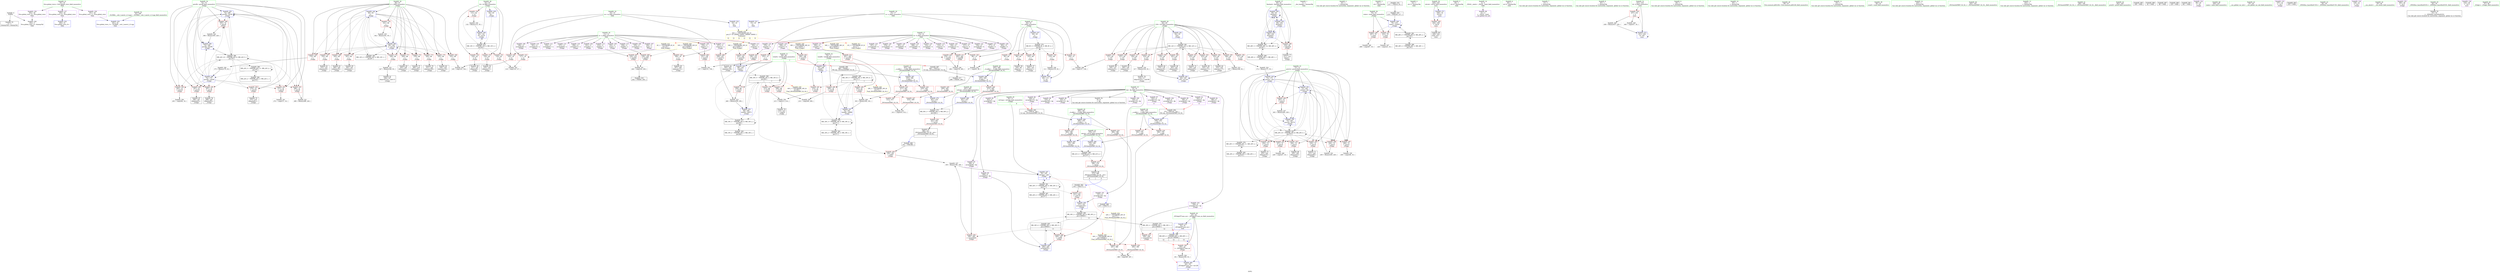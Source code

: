digraph "SVFG" {
	label="SVFG";

	Node0x55c931fb24d0 [shape=record,color=grey,label="{NodeID: 0\nNullPtr}"];
	Node0x55c931fb24d0 -> Node0x55c931fe0320[style=solid];
	Node0x55c931fb24d0 -> Node0x55c931feca00[style=solid];
	Node0x55c931fe2840 [shape=record,color=red,label="{NodeID: 194\n292\<--74\n\<--prevB\n_Z3algv\n}"];
	Node0x55c931fe2840 -> Node0x55c931ff5140[style=solid];
	Node0x55c931fdfac0 [shape=record,color=purple,label="{NodeID: 111\n162\<--11\ncount34\<--a\n_Z3algv\n}"];
	Node0x55c931fdfac0 -> Node0x55c931fe2ec0[style=solid];
	Node0x55c931fddd60 [shape=record,color=green,label="{NodeID: 28\n62\<--63\ni4\<--i4_field_insensitive\n_Z3algv\n}"];
	Node0x55c931fddd60 -> Node0x55c931fe6400[style=solid];
	Node0x55c931fddd60 -> Node0x55c931fe64d0[style=solid];
	Node0x55c931fddd60 -> Node0x55c931fe65a0[style=solid];
	Node0x55c931fddd60 -> Node0x55c931fe6670[style=solid];
	Node0x55c931fddd60 -> Node0x55c931fecca0[style=solid];
	Node0x55c931fddd60 -> Node0x55c931fecd70[style=solid];
	Node0x55c931fe3f00 [shape=record,color=red,label="{NodeID: 222\n421\<--401\n\<--retval\n_ZSt3minIxERKT_S2_S2_\n}"];
	Node0x55c931fe3f00 -> Node0x55c931fe1f50[style=solid];
	Node0x55c931fe5a10 [shape=record,color=purple,label="{NodeID: 139\n452\<--30\nllvm.global_ctors_2\<--llvm.global_ctors\nGlob }"];
	Node0x55c931fe5a10 -> Node0x55c931feca00[style=solid];
	Node0x55c931fe0620 [shape=record,color=black,label="{NodeID: 56\n100\<--99\nidxprom\<--\n_Z3algv\n}"];
	Node0x55c931ff37c0 [shape=record,color=grey,label="{NodeID: 333\n347 = Binary(346, 93, )\n}"];
	Node0x55c931ff37c0 -> Node0x55c931fede80[style=solid];
	Node0x55c931fed590 [shape=record,color=blue,label="{NodeID: 250\n80\<--83\nfinished\<--\n_Z3algv\n}"];
	Node0x55c931fed590 -> Node0x55c931fe2c50[style=dashed];
	Node0x55c931fed590 -> Node0x55c931fed590[style=dashed];
	Node0x55c931fed590 -> Node0x55c931fed730[style=dashed];
	Node0x55c931fed590 -> Node0x55c931feda70[style=dashed];
	Node0x55c931fed590 -> Node0x55c93200a790[style=dashed];
	Node0x55c931fe7100 [shape=record,color=red,label="{NodeID: 167\n152\<--66\n\<--j\n_Z3algv\n}"];
	Node0x55c931fe7100 -> Node0x55c931fe0a30[style=solid];
	Node0x55c931fe1ce0 [shape=record,color=black,label="{NodeID: 84\n354\<--353\nidxprom129\<--\n_Z3algv\n}"];
	Node0x55c931fd3830 [shape=record,color=green,label="{NodeID: 1\n7\<--1\n__dso_handle\<--dummyObj\nGlob }"];
	Node0x55c932003590 [shape=record,color=black,label="{NodeID: 361\nMR_12V_3 = PHI(MR_12V_4, MR_12V_2, )\npts\{65 \}\n}"];
	Node0x55c932003590 -> Node0x55c931fe6740[style=dashed];
	Node0x55c932003590 -> Node0x55c931fe6810[style=dashed];
	Node0x55c932003590 -> Node0x55c931fe68e0[style=dashed];
	Node0x55c932003590 -> Node0x55c931fe69b0[style=dashed];
	Node0x55c932003590 -> Node0x55c931fe6a80[style=dashed];
	Node0x55c932003590 -> Node0x55c931fe6b50[style=dashed];
	Node0x55c932003590 -> Node0x55c931fe6c20[style=dashed];
	Node0x55c932003590 -> Node0x55c931fe6cf0[style=dashed];
	Node0x55c932003590 -> Node0x55c931fe6dc0[style=dashed];
	Node0x55c932003590 -> Node0x55c931fe6e90[style=dashed];
	Node0x55c932003590 -> Node0x55c931fe6f60[style=dashed];
	Node0x55c932003590 -> Node0x55c931fede80[style=dashed];
	Node0x55c931fe2910 [shape=record,color=red,label="{NodeID: 195\n297\<--74\n\<--prevB\n_Z3algv\n}"];
	Node0x55c931fe2910 -> Node0x55c931fe1660[style=solid];
	Node0x55c931fdfb90 [shape=record,color=purple,label="{NodeID: 112\n232\<--11\narrayidx61\<--a\n_Z3algv\n}"];
	Node0x55c931fdde30 [shape=record,color=green,label="{NodeID: 29\n64\<--65\ni18\<--i18_field_insensitive\n_Z3algv\n}"];
	Node0x55c931fdde30 -> Node0x55c931fe6740[style=solid];
	Node0x55c931fdde30 -> Node0x55c931fe6810[style=solid];
	Node0x55c931fdde30 -> Node0x55c931fe68e0[style=solid];
	Node0x55c931fdde30 -> Node0x55c931fe69b0[style=solid];
	Node0x55c931fdde30 -> Node0x55c931fe6a80[style=solid];
	Node0x55c931fdde30 -> Node0x55c931fe6b50[style=solid];
	Node0x55c931fdde30 -> Node0x55c931fe6c20[style=solid];
	Node0x55c931fdde30 -> Node0x55c931fe6cf0[style=solid];
	Node0x55c931fdde30 -> Node0x55c931fe6dc0[style=solid];
	Node0x55c931fdde30 -> Node0x55c931fe6e90[style=solid];
	Node0x55c931fdde30 -> Node0x55c931fe6f60[style=solid];
	Node0x55c931fdde30 -> Node0x55c931fece40[style=solid];
	Node0x55c931fdde30 -> Node0x55c931fede80[style=solid];
	Node0x55c931fe3fd0 [shape=record,color=red,label="{NodeID: 223\n411\<--403\n\<--__a.addr\n_ZSt3minIxERKT_S2_S2_\n}"];
	Node0x55c931fe3fd0 -> Node0x55c931fe43e0[style=solid];
	Node0x55c931fe5b10 [shape=record,color=red,label="{NodeID: 140\n96\<--15\n\<--n\n_Z3algv\n}"];
	Node0x55c931fe5b10 -> Node0x55c931ff46c0[style=solid];
	Node0x55c931fe06f0 [shape=record,color=black,label="{NodeID: 57\n104\<--103\nidxprom1\<--\n_Z3algv\n}"];
	Node0x55c931ff3940 [shape=record,color=grey,label="{NodeID: 334\n132 = Binary(131, 93, )\n}"];
	Node0x55c931ff3940 -> Node0x55c931fecd70[style=solid];
	Node0x55c931fed660 [shape=record,color=blue,label="{NodeID: 251\n72\<--245\nprevA\<--dec\n_Z3algv\n}"];
	Node0x55c931fed660 -> Node0x55c931fe7ed0[style=dashed];
	Node0x55c931fed660 -> Node0x55c931fe7fa0[style=dashed];
	Node0x55c931fed660 -> Node0x55c931fe8070[style=dashed];
	Node0x55c931fed660 -> Node0x55c931fe8140[style=dashed];
	Node0x55c931fed660 -> Node0x55c931fe8210[style=dashed];
	Node0x55c931fed660 -> Node0x55c931fe82e0[style=dashed];
	Node0x55c931fed660 -> Node0x55c931fed660[style=dashed];
	Node0x55c931fed660 -> Node0x55c931fed8d0[style=dashed];
	Node0x55c931fed660 -> Node0x55c932013f90[style=dashed];
	Node0x55c931fe71d0 [shape=record,color=red,label="{NodeID: 168\n165\<--66\n\<--j\n_Z3algv\n}"];
	Node0x55c931fe71d0 -> Node0x55c931fe0bd0[style=solid];
	Node0x55c931fe1db0 [shape=record,color=black,label="{NodeID: 85\n357\<--356\nidxprom131\<--\n_Z3algv\n}"];
	Node0x55c931fd5bc0 [shape=record,color=green,label="{NodeID: 2\n16\<--1\n\<--dummyObj\nCan only get source location for instruction, argument, global var or function.}"];
	Node0x55c932003a90 [shape=record,color=black,label="{NodeID: 362\nMR_14V_2 = PHI(MR_14V_4, MR_14V_1, )\npts\{67 \}\n}"];
	Node0x55c932003a90 -> Node0x55c931fecf10[style=dashed];
	Node0x55c931fe29e0 [shape=record,color=red,label="{NodeID: 196\n305\<--74\n\<--prevB\n_Z3algv\n}"];
	Node0x55c931fe29e0 -> Node0x55c931ff3640[style=solid];
	Node0x55c931fdfc60 [shape=record,color=purple,label="{NodeID: 113\n233\<--11\ntype62\<--a\n_Z3algv\n}"];
	Node0x55c931fdfc60 -> Node0x55c931fe32d0[style=solid];
	Node0x55c931fddf00 [shape=record,color=green,label="{NodeID: 30\n66\<--67\nj\<--j_field_insensitive\n_Z3algv\n}"];
	Node0x55c931fddf00 -> Node0x55c931fe7030[style=solid];
	Node0x55c931fddf00 -> Node0x55c931fe7100[style=solid];
	Node0x55c931fddf00 -> Node0x55c931fe71d0[style=solid];
	Node0x55c931fddf00 -> Node0x55c931fe72a0[style=solid];
	Node0x55c931fddf00 -> Node0x55c931fe7370[style=solid];
	Node0x55c931fddf00 -> Node0x55c931fe7440[style=solid];
	Node0x55c931fddf00 -> Node0x55c931fe7510[style=solid];
	Node0x55c931fddf00 -> Node0x55c931fe75e0[style=solid];
	Node0x55c931fddf00 -> Node0x55c931fe76b0[style=solid];
	Node0x55c931fddf00 -> Node0x55c931fe7780[style=solid];
	Node0x55c931fddf00 -> Node0x55c931fe7850[style=solid];
	Node0x55c931fddf00 -> Node0x55c931fecf10[style=solid];
	Node0x55c931fddf00 -> Node0x55c931feddb0[style=solid];
	Node0x55c931fe40a0 [shape=record,color=red,label="{NodeID: 224\n418\<--403\n\<--__a.addr\n_ZSt3minIxERKT_S2_S2_\n}"];
	Node0x55c931fe40a0 -> Node0x55c931fee5d0[style=solid];
	Node0x55c931fe5be0 [shape=record,color=red,label="{NodeID: 141\n138\<--15\n\<--n\n_Z3algv\n}"];
	Node0x55c931fe5be0 -> Node0x55c931ff4fc0[style=solid];
	Node0x55c931fe07c0 [shape=record,color=black,label="{NodeID: 58\n121\<--120\nidxprom8\<--\n_Z3algv\n}"];
	Node0x55c931ff3ac0 [shape=record,color=grey,label="{NodeID: 335\n342 = Binary(341, 93, )\n}"];
	Node0x55c931ff3ac0 -> Node0x55c931feddb0[style=solid];
	Node0x55c931fed730 [shape=record,color=blue,label="{NodeID: 252\n80\<--252\nfinished\<--\n_Z3algv\n}"];
	Node0x55c931fed730 -> Node0x55c931fe2c50[style=dashed];
	Node0x55c931fed730 -> Node0x55c931fed590[style=dashed];
	Node0x55c931fed730 -> Node0x55c931feda70[style=dashed];
	Node0x55c931fed730 -> Node0x55c93200a790[style=dashed];
	Node0x55c931fe72a0 [shape=record,color=red,label="{NodeID: 169\n174\<--66\n\<--j\n_Z3algv\n}"];
	Node0x55c931fe72a0 -> Node0x55c931ff2d40[style=solid];
	Node0x55c931fe1e80 [shape=record,color=black,label="{NodeID: 86\n373\<--396\n_ZSt3maxIxERKT_S2_S2__ret\<--\n_ZSt3maxIxERKT_S2_S2_\n|{<s0>8|<s1>9}}"];
	Node0x55c931fe1e80:s0 -> Node0x55c932031c70[style=solid,color=blue];
	Node0x55c931fe1e80:s1 -> Node0x55c932031f10[style=solid,color=blue];
	Node0x55c931fdc110 [shape=record,color=green,label="{NodeID: 3\n20\<--1\n.str\<--dummyObj\nGlob }"];
	Node0x55c932003f90 [shape=record,color=black,label="{NodeID: 363\nMR_16V_2 = PHI(MR_16V_3, MR_16V_1, )\npts\{69 \}\n}"];
	Node0x55c932003f90 -> Node0x55c932008990[style=dashed];
	Node0x55c931fe2ab0 [shape=record,color=red,label="{NodeID: 197\n223\<--78\n\<--state\n_Z3algv\n}"];
	Node0x55c931fe2ab0 -> Node0x55c931ff4cc0[style=solid];
	Node0x55c931fdfd30 [shape=record,color=purple,label="{NodeID: 114\n237\<--11\narrayidx64\<--a\n_Z3algv\n}"];
	Node0x55c931fddfd0 [shape=record,color=green,label="{NodeID: 31\n68\<--69\ntotalA\<--totalA_field_insensitive\n_Z3algv\n|{|<s5>7}}"];
	Node0x55c931fddfd0 -> Node0x55c931fe7920[style=solid];
	Node0x55c931fddfd0 -> Node0x55c931fe79f0[style=solid];
	Node0x55c931fddfd0 -> Node0x55c931fe7ac0[style=solid];
	Node0x55c931fddfd0 -> Node0x55c931fecfe0[style=solid];
	Node0x55c931fddfd0 -> Node0x55c931fed800[style=solid];
	Node0x55c931fddfd0:s5 -> Node0x55c932032540[style=solid,color=red];
	Node0x55c931fe4170 [shape=record,color=red,label="{NodeID: 225\n409\<--405\n\<--__b.addr\n_ZSt3minIxERKT_S2_S2_\n}"];
	Node0x55c931fe4170 -> Node0x55c931fe4310[style=solid];
	Node0x55c931fe5cb0 [shape=record,color=red,label="{NodeID: 142\n353\<--15\n\<--n\n_Z3algv\n}"];
	Node0x55c931fe5cb0 -> Node0x55c931fe1ce0[style=solid];
	Node0x55c931fe0890 [shape=record,color=black,label="{NodeID: 59\n125\<--124\nidxprom11\<--\n_Z3algv\n}"];
	Node0x55c931ff3c40 [shape=record,color=grey,label="{NodeID: 336\n351 = Binary(350, 93, )\n}"];
	Node0x55c931ff3c40 -> Node0x55c931fedf50[style=solid];
	Node0x55c931fed800 [shape=record,color=blue,label="{NodeID: 253\n68\<--260\ntotalA\<--add73\n_Z3algv\n}"];
	Node0x55c931fed800 -> Node0x55c932008990[style=dashed];
	Node0x55c931fed800 -> Node0x55c932011290[style=dashed];
	Node0x55c931fe7370 [shape=record,color=red,label="{NodeID: 170\n181\<--66\n\<--j\n_Z3algv\n}"];
	Node0x55c931fe7370 -> Node0x55c931fe0d70[style=solid];
	Node0x55c931fe1f50 [shape=record,color=black,label="{NodeID: 87\n398\<--421\n_ZSt3minIxERKT_S2_S2__ret\<--\n_ZSt3minIxERKT_S2_S2_\n|{<s0>7}}"];
	Node0x55c931fe1f50:s0 -> Node0x55c932031a80[style=solid,color=blue];
	Node0x55c931fdc1a0 [shape=record,color=green,label="{NodeID: 4\n22\<--1\n.str.1\<--dummyObj\nGlob }"];
	Node0x55c932004490 [shape=record,color=black,label="{NodeID: 364\nMR_18V_2 = PHI(MR_18V_3, MR_18V_1, )\npts\{71 \}\n}"];
	Node0x55c932004490 -> Node0x55c932008e90[style=dashed];
	Node0x55c931fe2b80 [shape=record,color=red,label="{NodeID: 198\n267\<--78\n\<--state\n_Z3algv\n}"];
	Node0x55c931fe2b80 -> Node0x55c931ff4240[style=solid];
	Node0x55c931fdfe00 [shape=record,color=purple,label="{NodeID: 115\n238\<--11\ntype65\<--a\n_Z3algv\n}"];
	Node0x55c931fdfe00 -> Node0x55c931fe33a0[style=solid];
	Node0x55c931fde0a0 [shape=record,color=green,label="{NodeID: 32\n70\<--71\ntotalB\<--totalB_field_insensitive\n_Z3algv\n|{|<s5>7}}"];
	Node0x55c931fde0a0 -> Node0x55c931fe7b90[style=solid];
	Node0x55c931fde0a0 -> Node0x55c931fe7c60[style=solid];
	Node0x55c931fde0a0 -> Node0x55c931fe7d30[style=solid];
	Node0x55c931fde0a0 -> Node0x55c931fed0b0[style=solid];
	Node0x55c931fde0a0 -> Node0x55c931fedb40[style=solid];
	Node0x55c931fde0a0:s5 -> Node0x55c932032770[style=solid,color=red];
	Node0x55c931fe4240 [shape=record,color=red,label="{NodeID: 226\n415\<--405\n\<--__b.addr\n_ZSt3minIxERKT_S2_S2_\n}"];
	Node0x55c931fe4240 -> Node0x55c931fee500[style=solid];
	Node0x55c931fe5d80 [shape=record,color=red,label="{NodeID: 143\n117\<--18\n\<--m\n_Z3algv\n}"];
	Node0x55c931fe5d80 -> Node0x55c931ff4540[style=solid];
	Node0x55c931fe0960 [shape=record,color=black,label="{NodeID: 60\n148\<--147\nidxprom25\<--\n_Z3algv\n}"];
	Node0x55c931ff3dc0 [shape=record,color=grey,label="{NodeID: 337\n195 = Binary(190, 194, )\n}"];
	Node0x55c931ff3dc0 -> Node0x55c931fed320[style=solid];
	Node0x55c931fed8d0 [shape=record,color=blue,label="{NodeID: 254\n72\<--263\nprevA\<--dec74\n_Z3algv\n}"];
	Node0x55c931fed8d0 -> Node0x55c932013f90[style=dashed];
	Node0x55c931fe7440 [shape=record,color=red,label="{NodeID: 171\n204\<--66\n\<--j\n_Z3algv\n}"];
	Node0x55c931fe7440 -> Node0x55c931fe10b0[style=solid];
	Node0x55c931fe2020 [shape=record,color=black,label="{NodeID: 88\n428\<--444\nmain_ret\<--\nmain\n}"];
	Node0x55c931fdc230 [shape=record,color=green,label="{NodeID: 5\n26\<--1\n.str.2\<--dummyObj\nGlob }"];
	Node0x55c932004990 [shape=record,color=black,label="{NodeID: 365\nMR_20V_2 = PHI(MR_20V_3, MR_20V_1, )\npts\{73 \}\n}"];
	Node0x55c932004990 -> Node0x55c932009390[style=dashed];
	Node0x55c931fe2c50 [shape=record,color=red,label="{NodeID: 199\n310\<--80\n\<--finished\n_Z3algv\n}"];
	Node0x55c931fe2c50 -> Node0x55c931fe1730[style=solid];
	Node0x55c931fe4700 [shape=record,color=purple,label="{NodeID: 116\n256\<--11\narrayidx71\<--a\n_Z3algv\n}"];
	Node0x55c931fde170 [shape=record,color=green,label="{NodeID: 33\n72\<--73\nprevA\<--prevA_field_insensitive\n_Z3algv\n}"];
	Node0x55c931fde170 -> Node0x55c931fe7e00[style=solid];
	Node0x55c931fde170 -> Node0x55c931fe7ed0[style=solid];
	Node0x55c931fde170 -> Node0x55c931fe7fa0[style=solid];
	Node0x55c931fde170 -> Node0x55c931fe8070[style=solid];
	Node0x55c931fde170 -> Node0x55c931fe8140[style=solid];
	Node0x55c931fde170 -> Node0x55c931fe8210[style=solid];
	Node0x55c931fde170 -> Node0x55c931fe82e0[style=solid];
	Node0x55c931fde170 -> Node0x55c931fed180[style=solid];
	Node0x55c931fde170 -> Node0x55c931fed660[style=solid];
	Node0x55c931fde170 -> Node0x55c931fed8d0[style=solid];
	Node0x55c931fe4310 [shape=record,color=red,label="{NodeID: 227\n410\<--409\n\<--\n_ZSt3minIxERKT_S2_S2_\n}"];
	Node0x55c931fe4310 -> Node0x55c931ff55c0[style=solid];
	Node0x55c931fe5e50 [shape=record,color=red,label="{NodeID: 144\n144\<--18\n\<--m\n_Z3algv\n}"];
	Node0x55c931fe5e50 -> Node0x55c931ff4840[style=solid];
	Node0x55c931fe0a30 [shape=record,color=black,label="{NodeID: 61\n153\<--152\nidxprom28\<--\n_Z3algv\n}"];
	Node0x55c931ff3f40 [shape=record,color=grey,label="{NodeID: 338\n284 = cmp(278, 283, )\n}"];
	Node0x55c931ff3f40 -> Node0x55c931ff0f40[style=solid];
	Node0x55c931fed9a0 [shape=record,color=blue,label="{NodeID: 255\n74\<--289\nprevB\<--dec90\n_Z3algv\n}"];
	Node0x55c931fed9a0 -> Node0x55c931fe8480[style=dashed];
	Node0x55c931fed9a0 -> Node0x55c931fe26a0[style=dashed];
	Node0x55c931fed9a0 -> Node0x55c931fe2770[style=dashed];
	Node0x55c931fed9a0 -> Node0x55c931fe2840[style=dashed];
	Node0x55c931fed9a0 -> Node0x55c931fe2910[style=dashed];
	Node0x55c931fed9a0 -> Node0x55c931fe29e0[style=dashed];
	Node0x55c931fed9a0 -> Node0x55c931fed9a0[style=dashed];
	Node0x55c931fed9a0 -> Node0x55c931fedc10[style=dashed];
	Node0x55c931fed9a0 -> Node0x55c931fe9360[style=dashed];
	Node0x55c931fe7510 [shape=record,color=red,label="{NodeID: 172\n279\<--66\n\<--j\n_Z3algv\n}"];
	Node0x55c931fe7510 -> Node0x55c931fe1590[style=solid];
	Node0x55c931fe20f0 [shape=record,color=purple,label="{NodeID: 89\n41\<--4\n\<--_ZStL8__ioinit\n__cxx_global_var_init\n}"];
	Node0x55c931fdc2c0 [shape=record,color=green,label="{NodeID: 6\n28\<--1\n.str.3\<--dummyObj\nGlob }"];
	Node0x55c932004e90 [shape=record,color=black,label="{NodeID: 366\nMR_22V_2 = PHI(MR_22V_3, MR_22V_1, )\npts\{75 \}\n}"];
	Node0x55c932004e90 -> Node0x55c932009890[style=dashed];
	Node0x55c931fe2d20 [shape=record,color=red,label="{NodeID: 200\n151\<--150\n\<--type27\n_Z3algv\n}"];
	Node0x55c931fe2d20 -> Node0x55c931ff5440[style=solid];
	Node0x55c931fe47d0 [shape=record,color=purple,label="{NodeID: 117\n257\<--11\ncount72\<--a\n_Z3algv\n}"];
	Node0x55c931fe47d0 -> Node0x55c931fe3470[style=solid];
	Node0x55c931fde240 [shape=record,color=green,label="{NodeID: 34\n74\<--75\nprevB\<--prevB_field_insensitive\n_Z3algv\n}"];
	Node0x55c931fde240 -> Node0x55c931fe83b0[style=solid];
	Node0x55c931fde240 -> Node0x55c931fe8480[style=solid];
	Node0x55c931fde240 -> Node0x55c931fe26a0[style=solid];
	Node0x55c931fde240 -> Node0x55c931fe2770[style=solid];
	Node0x55c931fde240 -> Node0x55c931fe2840[style=solid];
	Node0x55c931fde240 -> Node0x55c931fe2910[style=solid];
	Node0x55c931fde240 -> Node0x55c931fe29e0[style=solid];
	Node0x55c931fde240 -> Node0x55c931fed250[style=solid];
	Node0x55c931fde240 -> Node0x55c931fed9a0[style=solid];
	Node0x55c931fde240 -> Node0x55c931fedc10[style=solid];
	Node0x55c931fe43e0 [shape=record,color=red,label="{NodeID: 228\n412\<--411\n\<--\n_ZSt3minIxERKT_S2_S2_\n}"];
	Node0x55c931fe43e0 -> Node0x55c931ff55c0[style=solid];
	Node0x55c931fe5f20 [shape=record,color=red,label="{NodeID: 145\n356\<--18\n\<--m\n_Z3algv\n}"];
	Node0x55c931fe5f20 -> Node0x55c931fe1db0[style=solid];
	Node0x55c931fe0b00 [shape=record,color=black,label="{NodeID: 62\n160\<--159\nidxprom32\<--\n_Z3algv\n}"];
	Node0x55c931ff40c0 [shape=record,color=grey,label="{NodeID: 339\n249 = cmp(248, 16, )\n}"];
	Node0x55c931feda70 [shape=record,color=blue,label="{NodeID: 256\n80\<--252\nfinished\<--\n_Z3algv\n}"];
	Node0x55c931feda70 -> Node0x55c931fe2c50[style=dashed];
	Node0x55c931feda70 -> Node0x55c931fed590[style=dashed];
	Node0x55c931feda70 -> Node0x55c93200a790[style=dashed];
	Node0x55c931fe75e0 [shape=record,color=red,label="{NodeID: 173\n320\<--66\n\<--j\n_Z3algv\n}"];
	Node0x55c931fe75e0 -> Node0x55c931fe18d0[style=solid];
	Node0x55c931fe21c0 [shape=record,color=purple,label="{NodeID: 90\n180\<--8\narrayidx40\<--dp\n_Z3algv\n}"];
	Node0x55c931fdcb00 [shape=record,color=green,label="{NodeID: 7\n31\<--1\n\<--dummyObj\nCan only get source location for instruction, argument, global var or function.}"];
	Node0x55c932005390 [shape=record,color=black,label="{NodeID: 367\nMR_24V_2 = PHI(MR_24V_3, MR_24V_1, )\npts\{77 \}\n}"];
	Node0x55c932005390 -> Node0x55c932009d90[style=dashed];
	Node0x55c931fe2df0 [shape=record,color=red,label="{NodeID: 201\n156\<--155\n\<--type30\n_Z3algv\n}"];
	Node0x55c931fe2df0 -> Node0x55c931ff5440[style=solid];
	Node0x55c931fe48a0 [shape=record,color=purple,label="{NodeID: 118\n122\<--13\narrayidx9\<--b\n_Z3algv\n}"];
	Node0x55c931fde310 [shape=record,color=green,label="{NodeID: 35\n76\<--77\nref.tmp\<--ref.tmp_field_insensitive\n_Z3algv\n|{|<s1>8}}"];
	Node0x55c931fde310 -> Node0x55c931fed320[style=solid];
	Node0x55c931fde310:s1 -> Node0x55c9320323c0[style=solid,color=red];
	Node0x55c931fe44b0 [shape=record,color=red,label="{NodeID: 229\n444\<--429\n\<--retval\nmain\n}"];
	Node0x55c931fe44b0 -> Node0x55c931fe2020[style=solid];
	Node0x55c931fe5ff0 [shape=record,color=red,label="{NodeID: 146\n350\<--24\n\<--_ZZ3algvE7case_no\n_Z3algv\n}"];
	Node0x55c931fe5ff0 -> Node0x55c931ff3c40[style=solid];
	Node0x55c931fe0bd0 [shape=record,color=black,label="{NodeID: 63\n166\<--165\nidxprom35\<--\n_Z3algv\n}"];
	Node0x55c931ff4240 [shape=record,color=grey,label="{NodeID: 340\n268 = cmp(267, 16, )\n}"];
	Node0x55c931fedb40 [shape=record,color=blue,label="{NodeID: 257\n70\<--303\ntotalB\<--add98\n_Z3algv\n}"];
	Node0x55c931fedb40 -> Node0x55c932008e90[style=dashed];
	Node0x55c931fedb40 -> Node0x55c932011790[style=dashed];
	Node0x55c931fe76b0 [shape=record,color=red,label="{NodeID: 174\n326\<--66\n\<--j\n_Z3algv\n}"];
	Node0x55c931fe76b0 -> Node0x55c931ff34c0[style=solid];
	Node0x55c931fe2290 [shape=record,color=purple,label="{NodeID: 91\n183\<--8\narrayidx42\<--dp\n_Z3algv\n|{<s0>8}}"];
	Node0x55c931fe2290:s0 -> Node0x55c932032180[style=solid,color=red];
	Node0x55c931fdcb90 [shape=record,color=green,label="{NodeID: 8\n83\<--1\n\<--dummyObj\nCan only get source location for instruction, argument, global var or function.}"];
	Node0x55c9320060a0 [shape=record,color=black,label="{NodeID: 368\nMR_26V_2 = PHI(MR_26V_3, MR_26V_1, )\npts\{79 \}\n}"];
	Node0x55c9320060a0 -> Node0x55c93200a290[style=dashed];
	Node0x55c931fe2ec0 [shape=record,color=red,label="{NodeID: 202\n163\<--162\n\<--count34\n_Z3algv\n}"];
	Node0x55c931fe2ec0 -> Node0x55c931fecfe0[style=solid];
	Node0x55c931fe4970 [shape=record,color=purple,label="{NodeID: 119\n123\<--13\ncount10\<--b\n_Z3algv\n}"];
	Node0x55c931fde3e0 [shape=record,color=green,label="{NodeID: 36\n78\<--79\nstate\<--state_field_insensitive\n_Z3algv\n}"];
	Node0x55c931fde3e0 -> Node0x55c931fe2ab0[style=solid];
	Node0x55c931fde3e0 -> Node0x55c931fe2b80[style=solid];
	Node0x55c931fde3e0 -> Node0x55c931fed4c0[style=solid];
	Node0x55c932010890 [shape=record,color=black,label="{NodeID: 396\nMR_41V_3 = PHI(MR_41V_4, MR_41V_2, )\npts\{377 \}\n}"];
	Node0x55c932010890 -> Node0x55c931fe3950[style=dashed];
	Node0x55c931fe4580 [shape=record,color=red,label="{NodeID: 230\n437\<--431\n\<--d\nmain\n}"];
	Node0x55c931fe4580 -> Node0x55c931ff2bc0[style=solid];
	Node0x55c931fe4580 -> Node0x55c931ff49c0[style=solid];
	Node0x55c931fe60c0 [shape=record,color=red,label="{NodeID: 147\n95\<--60\n\<--i\n_Z3algv\n}"];
	Node0x55c931fe60c0 -> Node0x55c931ff46c0[style=solid];
	Node0x55c931fe0ca0 [shape=record,color=black,label="{NodeID: 64\n179\<--178\nidxprom39\<--\n_Z3algv\n}"];
	Node0x55c931ff43c0 [shape=record,color=grey,label="{NodeID: 341\n272 = cmp(271, 16, )\n}"];
	Node0x55c931fedc10 [shape=record,color=blue,label="{NodeID: 258\n74\<--306\nprevB\<--dec99\n_Z3algv\n}"];
	Node0x55c931fedc10 -> Node0x55c931fe9360[style=dashed];
	Node0x55c931fe7780 [shape=record,color=red,label="{NodeID: 175\n335\<--66\n\<--j\n_Z3algv\n}"];
	Node0x55c931fe7780 -> Node0x55c931fe1c10[style=solid];
	Node0x55c931fe2360 [shape=record,color=purple,label="{NodeID: 92\n186\<--8\narrayidx44\<--dp\n_Z3algv\n}"];
	Node0x55c931fdcc20 [shape=record,color=green,label="{NodeID: 9\n84\<--1\n\<--dummyObj\nCan only get source location for instruction, argument, global var or function.}"];
	Node0x55c932006190 [shape=record,color=black,label="{NodeID: 369\nMR_28V_2 = PHI(MR_28V_3, MR_28V_1, )\npts\{81 \}\n}"];
	Node0x55c932006190 -> Node0x55c93200a790[style=dashed];
	Node0x55c931fe2f90 [shape=record,color=red,label="{NodeID: 203\n169\<--168\n\<--count37\n_Z3algv\n}"];
	Node0x55c931fe2f90 -> Node0x55c931fed0b0[style=solid];
	Node0x55c931fe4a40 [shape=record,color=purple,label="{NodeID: 120\n126\<--13\narrayidx12\<--b\n_Z3algv\n}"];
	Node0x55c931fde4b0 [shape=record,color=green,label="{NodeID: 37\n80\<--81\nfinished\<--finished_field_insensitive\n_Z3algv\n}"];
	Node0x55c931fde4b0 -> Node0x55c931fe2c50[style=solid];
	Node0x55c931fde4b0 -> Node0x55c931fed590[style=solid];
	Node0x55c931fde4b0 -> Node0x55c931fed730[style=solid];
	Node0x55c931fde4b0 -> Node0x55c931feda70[style=solid];
	Node0x55c931fec570 [shape=record,color=blue,label="{NodeID: 231\n15\<--16\nn\<--\nGlob }"];
	Node0x55c931fec570 -> Node0x55c932017970[style=dashed];
	Node0x55c931fe6190 [shape=record,color=red,label="{NodeID: 148\n99\<--60\n\<--i\n_Z3algv\n}"];
	Node0x55c931fe6190 -> Node0x55c931fe0620[style=solid];
	Node0x55c931fe0d70 [shape=record,color=black,label="{NodeID: 65\n182\<--181\nidxprom41\<--\n_Z3algv\n}"];
	Node0x55c931ff4540 [shape=record,color=grey,label="{NodeID: 342\n118 = cmp(116, 117, )\n}"];
	Node0x55c931fedce0 [shape=record,color=blue,label="{NodeID: 259\n337\<--331\narrayidx120\<--\n_Z3algv\n}"];
	Node0x55c931fedce0 -> Node0x55c931fe8960[style=dashed];
	Node0x55c931fe7850 [shape=record,color=red,label="{NodeID: 176\n341\<--66\n\<--j\n_Z3algv\n}"];
	Node0x55c931fe7850 -> Node0x55c931ff3ac0[style=solid];
	Node0x55c931fe2430 [shape=record,color=purple,label="{NodeID: 93\n189\<--8\narrayidx46\<--dp\n_Z3algv\n}"];
	Node0x55c931fe2430 -> Node0x55c931fe3060[style=solid];
	Node0x55c931fdccb0 [shape=record,color=green,label="{NodeID: 10\n85\<--1\n\<--dummyObj\nCan only get source location for instruction, argument, global var or function.}"];
	Node0x55c932006690 [shape=record,color=black,label="{NodeID: 370\nMR_30V_2 = PHI(MR_30V_3, MR_30V_1, )\npts\{100000 \}\n|{|<s2>12}}"];
	Node0x55c932006690 -> Node0x55c931fe3880[style=dashed];
	Node0x55c932006690 -> Node0x55c931fe8960[style=dashed];
	Node0x55c932006690:s2 -> Node0x55c932002b60[style=dashed,color=blue];
	Node0x55c931fe3060 [shape=record,color=red,label="{NodeID: 204\n190\<--189\n\<--arrayidx46\n_Z3algv\n}"];
	Node0x55c931fe3060 -> Node0x55c931ff3dc0[style=solid];
	Node0x55c931fe4b10 [shape=record,color=purple,label="{NodeID: 121\n127\<--13\ntype13\<--b\n_Z3algv\n}"];
	Node0x55c931fde580 [shape=record,color=green,label="{NodeID: 38\n86\<--87\nllvm.memset.p0i8.i64\<--llvm.memset.p0i8.i64_field_insensitive\n}"];
	Node0x55c932011290 [shape=record,color=black,label="{NodeID: 398\nMR_16V_5 = PHI(MR_16V_4, MR_16V_8, )\npts\{69 \}\n|{|<s7>7}}"];
	Node0x55c932011290 -> Node0x55c931fe7920[style=dashed];
	Node0x55c932011290 -> Node0x55c931fe79f0[style=dashed];
	Node0x55c932011290 -> Node0x55c931fe7ac0[style=dashed];
	Node0x55c932011290 -> Node0x55c931fe3130[style=dashed];
	Node0x55c932011290 -> Node0x55c931fed800[style=dashed];
	Node0x55c932011290 -> Node0x55c932008990[style=dashed];
	Node0x55c932011290 -> Node0x55c932011290[style=dashed];
	Node0x55c932011290:s7 -> Node0x55c932017f40[style=dashed,color=red];
	Node0x55c931fec600 [shape=record,color=blue,label="{NodeID: 232\n18\<--16\nm\<--\nGlob }"];
	Node0x55c931fec600 -> Node0x55c932017970[style=dashed];
	Node0x55c931fe6260 [shape=record,color=red,label="{NodeID: 149\n103\<--60\n\<--i\n_Z3algv\n}"];
	Node0x55c931fe6260 -> Node0x55c931fe06f0[style=solid];
	Node0x55c931fe0e40 [shape=record,color=black,label="{NodeID: 66\n185\<--184\nidxprom43\<--\n_Z3algv\n}"];
	Node0x55c9320172f0 [shape=record,color=yellow,style=double,label="{NodeID: 426\n32V_1 = ENCHI(MR_32V_0)\npts\{120000 \}\nFun[_Z3algv]}"];
	Node0x55c9320172f0 -> Node0x55c931fe2d20[style=dashed];
	Node0x55c9320172f0 -> Node0x55c931fe32d0[style=dashed];
	Node0x55c9320172f0 -> Node0x55c931fe33a0[style=dashed];
	Node0x55c931ff46c0 [shape=record,color=grey,label="{NodeID: 343\n97 = cmp(95, 96, )\n}"];
	Node0x55c931feddb0 [shape=record,color=blue,label="{NodeID: 260\n66\<--342\nj\<--inc123\n_Z3algv\n}"];
	Node0x55c931feddb0 -> Node0x55c931fe7030[style=dashed];
	Node0x55c931feddb0 -> Node0x55c931fe7100[style=dashed];
	Node0x55c931feddb0 -> Node0x55c931fe71d0[style=dashed];
	Node0x55c931feddb0 -> Node0x55c931fe72a0[style=dashed];
	Node0x55c931feddb0 -> Node0x55c931fe7370[style=dashed];
	Node0x55c931feddb0 -> Node0x55c931fe7440[style=dashed];
	Node0x55c931feddb0 -> Node0x55c931fe7510[style=dashed];
	Node0x55c931feddb0 -> Node0x55c931fe75e0[style=dashed];
	Node0x55c931feddb0 -> Node0x55c931fe76b0[style=dashed];
	Node0x55c931feddb0 -> Node0x55c931fe7780[style=dashed];
	Node0x55c931feddb0 -> Node0x55c931fe7850[style=dashed];
	Node0x55c931feddb0 -> Node0x55c931feddb0[style=dashed];
	Node0x55c931feddb0 -> Node0x55c932003a90[style=dashed];
	Node0x55c931fe7920 [shape=record,color=red,label="{NodeID: 177\n208\<--68\n\<--totalA\n_Z3algv\n}"];
	Node0x55c931fe7920 -> Node0x55c931ff58c0[style=solid];
	Node0x55c931fe2500 [shape=record,color=purple,label="{NodeID: 94\n203\<--8\narrayidx50\<--dp\n_Z3algv\n}"];
	Node0x55c931fdcd40 [shape=record,color=green,label="{NodeID: 11\n93\<--1\n\<--dummyObj\nCan only get source location for instruction, argument, global var or function.}"];
	Node0x55c931fe3130 [shape=record,color=red,label="{NodeID: 205\n194\<--191\n\<--call47\n_Z3algv\n}"];
	Node0x55c931fe3130 -> Node0x55c931ff3dc0[style=solid];
	Node0x55c931fe4be0 [shape=record,color=purple,label="{NodeID: 122\n154\<--13\narrayidx29\<--b\n_Z3algv\n}"];
	Node0x55c931fde680 [shape=record,color=green,label="{NodeID: 39\n90\<--91\nscanf\<--scanf_field_insensitive\n}"];
	Node0x55c932011790 [shape=record,color=black,label="{NodeID: 399\nMR_18V_5 = PHI(MR_18V_4, MR_18V_8, )\npts\{71 \}\n|{|<s7>7}}"];
	Node0x55c932011790 -> Node0x55c931fe7b90[style=dashed];
	Node0x55c932011790 -> Node0x55c931fe7c60[style=dashed];
	Node0x55c932011790 -> Node0x55c931fe7d30[style=dashed];
	Node0x55c932011790 -> Node0x55c931fe3130[style=dashed];
	Node0x55c932011790 -> Node0x55c931fedb40[style=dashed];
	Node0x55c932011790 -> Node0x55c932008e90[style=dashed];
	Node0x55c932011790 -> Node0x55c932011790[style=dashed];
	Node0x55c932011790:s7 -> Node0x55c932018050[style=dashed,color=red];
	Node0x55c931fec700 [shape=record,color=blue,label="{NodeID: 233\n24\<--16\n_ZZ3algvE7case_no\<--\nGlob }"];
	Node0x55c931fec700 -> Node0x55c932002b60[style=dashed];
	Node0x55c931fe6330 [shape=record,color=red,label="{NodeID: 150\n110\<--60\n\<--i\n_Z3algv\n}"];
	Node0x55c931fe6330 -> Node0x55c931ff3040[style=solid];
	Node0x55c931fe0f10 [shape=record,color=black,label="{NodeID: 67\n188\<--187\nidxprom45\<--\n_Z3algv\n}"];
	Node0x55c9320173d0 [shape=record,color=yellow,style=double,label="{NodeID: 427\n34V_1 = ENCHI(MR_34V_0)\npts\{120001 \}\nFun[_Z3algv]}"];
	Node0x55c9320173d0 -> Node0x55c931fe2ec0[style=dashed];
	Node0x55c9320173d0 -> Node0x55c931fe3470[style=dashed];
	Node0x55c931ff4840 [shape=record,color=grey,label="{NodeID: 344\n145 = cmp(143, 144, )\n}"];
	Node0x55c931fede80 [shape=record,color=blue,label="{NodeID: 261\n64\<--347\ni18\<--inc126\n_Z3algv\n}"];
	Node0x55c931fede80 -> Node0x55c932003590[style=dashed];
	Node0x55c931fe79f0 [shape=record,color=red,label="{NodeID: 178\n213\<--68\n\<--totalA\n_Z3algv\n}"];
	Node0x55c931fe79f0 -> Node0x55c931ff5740[style=solid];
	Node0x55c931fe25d0 [shape=record,color=purple,label="{NodeID: 95\n206\<--8\narrayidx52\<--dp\n_Z3algv\n}"];
	Node0x55c931fe25d0 -> Node0x55c931fed3f0[style=solid];
	Node0x55c931fdcdd0 [shape=record,color=green,label="{NodeID: 12\n220\<--1\n\<--dummyObj\nCan only get source location for instruction, argument, global var or function.}"];
	Node0x55c931fe3200 [shape=record,color=red,label="{NodeID: 206\n200\<--197\n\<--call48\n_Z3algv\n}"];
	Node0x55c931fe3200 -> Node0x55c931fed3f0[style=solid];
	Node0x55c931fe4cb0 [shape=record,color=purple,label="{NodeID: 123\n155\<--13\ntype30\<--b\n_Z3algv\n}"];
	Node0x55c931fe4cb0 -> Node0x55c931fe2df0[style=solid];
	Node0x55c931fde780 [shape=record,color=green,label="{NodeID: 40\n192\<--193\n_ZSt3minIxERKT_S2_S2_\<--_ZSt3minIxERKT_S2_S2__field_insensitive\n}"];
	Node0x55c931ff0f40 [shape=record,color=black,label="{NodeID: 317\n286 = PHI(85, 284, )\n}"];
	Node0x55c931fec800 [shape=record,color=blue,label="{NodeID: 234\n450\<--31\nllvm.global_ctors_0\<--\nGlob }"];
	Node0x55c931fe6400 [shape=record,color=red,label="{NodeID: 151\n116\<--62\n\<--i4\n_Z3algv\n}"];
	Node0x55c931fe6400 -> Node0x55c931ff4540[style=solid];
	Node0x55c931fe0fe0 [shape=record,color=black,label="{NodeID: 68\n202\<--201\nidxprom49\<--\n_Z3algv\n}"];
	Node0x55c9320174b0 [shape=record,color=yellow,style=double,label="{NodeID: 428\n36V_1 = ENCHI(MR_36V_0)\npts\{140000 \}\nFun[_Z3algv]}"];
	Node0x55c9320174b0 -> Node0x55c931fe2df0[style=dashed];
	Node0x55c9320174b0 -> Node0x55c931fe3540[style=dashed];
	Node0x55c9320174b0 -> Node0x55c931fe3610[style=dashed];
	Node0x55c931ff49c0 [shape=record,color=grey,label="{NodeID: 345\n440 = cmp(437, 16, )\n}"];
	Node0x55c931fedf50 [shape=record,color=blue,label="{NodeID: 262\n24\<--351\n_ZZ3algvE7case_no\<--inc128\n_Z3algv\n|{<s0>12}}"];
	Node0x55c931fedf50:s0 -> Node0x55c932002b60[style=dashed,color=blue];
	Node0x55c931fe7ac0 [shape=record,color=red,label="{NodeID: 179\n259\<--68\n\<--totalA\n_Z3algv\n}"];
	Node0x55c931fe7ac0 -> Node0x55c931ff28c0[style=solid];
	Node0x55c931fdee90 [shape=record,color=purple,label="{NodeID: 96\n319\<--8\narrayidx108\<--dp\n_Z3algv\n}"];
	Node0x55c931fdce90 [shape=record,color=green,label="{NodeID: 13\n252\<--1\n\<--dummyObj\nCan only get source location for instruction, argument, global var or function.}"];
	Node0x55c931fe32d0 [shape=record,color=red,label="{NodeID: 207\n234\<--233\n\<--type62\n_Z3algv\n}"];
	Node0x55c931fe32d0 -> Node0x55c931ff52c0[style=solid];
	Node0x55c931fe4d80 [shape=record,color=purple,label="{NodeID: 124\n167\<--13\narrayidx36\<--b\n_Z3algv\n}"];
	Node0x55c931fde880 [shape=record,color=green,label="{NodeID: 41\n198\<--199\n_ZSt3maxIxERKT_S2_S2_\<--_ZSt3maxIxERKT_S2_S2__field_insensitive\n}"];
	Node0x55c931ff14e0 [shape=record,color=black,label="{NodeID: 318\n217 = PHI(16, 93, )\n}"];
	Node0x55c931ff14e0 -> Node0x55c931ff2020[style=solid];
	Node0x55c931fec900 [shape=record,color=blue,label="{NodeID: 235\n451\<--32\nllvm.global_ctors_1\<--_GLOBAL__sub_I_meret_2_0.cpp\nGlob }"];
	Node0x55c931fe64d0 [shape=record,color=red,label="{NodeID: 152\n120\<--62\n\<--i4\n_Z3algv\n}"];
	Node0x55c931fe64d0 -> Node0x55c931fe07c0[style=solid];
	Node0x55c931fe10b0 [shape=record,color=black,label="{NodeID: 69\n205\<--204\nidxprom51\<--\n_Z3algv\n}"];
	Node0x55c932017590 [shape=record,color=yellow,style=double,label="{NodeID: 429\n38V_1 = ENCHI(MR_38V_0)\npts\{140001 \}\nFun[_Z3algv]}"];
	Node0x55c932017590 -> Node0x55c931fe2f90[style=dashed];
	Node0x55c932017590 -> Node0x55c931fe36e0[style=dashed];
	Node0x55c931ff4b40 [shape=record,color=grey,label="{NodeID: 346\n388 = cmp(385, 387, )\n}"];
	Node0x55c931fee020 [shape=record,color=blue,label="{NodeID: 263\n378\<--374\n__a.addr\<--__a\n_ZSt3maxIxERKT_S2_S2_\n}"];
	Node0x55c931fee020 -> Node0x55c931fe3a20[style=dashed];
	Node0x55c931fee020 -> Node0x55c931fe3af0[style=dashed];
	Node0x55c931fe7b90 [shape=record,color=red,label="{NodeID: 180\n209\<--70\n\<--totalB\n_Z3algv\n}"];
	Node0x55c931fe7b90 -> Node0x55c931ff58c0[style=solid];
	Node0x55c931fdef60 [shape=record,color=purple,label="{NodeID: 97\n322\<--8\narrayidx110\<--dp\n_Z3algv\n|{<s0>9}}"];
	Node0x55c931fdef60:s0 -> Node0x55c932032180[style=solid,color=red];
	Node0x55c931fdcf90 [shape=record,color=green,label="{NodeID: 14\n4\<--6\n_ZStL8__ioinit\<--_ZStL8__ioinit_field_insensitive\nGlob }"];
	Node0x55c931fdcf90 -> Node0x55c931fe20f0[style=solid];
	Node0x55c932007a90 [shape=record,color=black,label="{NodeID: 374\nMR_8V_3 = PHI(MR_8V_4, MR_8V_2, )\npts\{61 \}\n}"];
	Node0x55c932007a90 -> Node0x55c931fe60c0[style=dashed];
	Node0x55c932007a90 -> Node0x55c931fe6190[style=dashed];
	Node0x55c932007a90 -> Node0x55c931fe6260[style=dashed];
	Node0x55c932007a90 -> Node0x55c931fe6330[style=dashed];
	Node0x55c932007a90 -> Node0x55c931fecbd0[style=dashed];
	Node0x55c931fe33a0 [shape=record,color=red,label="{NodeID: 208\n239\<--238\n\<--type65\n_Z3algv\n}"];
	Node0x55c931fe33a0 -> Node0x55c931ff52c0[style=solid];
	Node0x55c931fe4e50 [shape=record,color=purple,label="{NodeID: 125\n168\<--13\ncount37\<--b\n_Z3algv\n}"];
	Node0x55c931fe4e50 -> Node0x55c931fe2f90[style=solid];
	Node0x55c931fde980 [shape=record,color=green,label="{NodeID: 42\n362\<--363\nprintf\<--printf_field_insensitive\n}"];
	Node0x55c932030c40 [shape=record,color=black,label="{NodeID: 485\n108 = PHI()\n}"];
	Node0x55c931ff1a80 [shape=record,color=black,label="{NodeID: 319\n242 = PHI(85, 240, )\n}"];
	Node0x55c931feca00 [shape=record,color=blue, style = dotted,label="{NodeID: 236\n452\<--3\nllvm.global_ctors_2\<--dummyVal\nGlob }"];
	Node0x55c931fe65a0 [shape=record,color=red,label="{NodeID: 153\n124\<--62\n\<--i4\n_Z3algv\n}"];
	Node0x55c931fe65a0 -> Node0x55c931fe0890[style=solid];
	Node0x55c931fe1180 [shape=record,color=black,label="{NodeID: 70\n216\<--215\n\<--cmp54\n_Z3algv\n}"];
	Node0x55c931ff4cc0 [shape=record,color=grey,label="{NodeID: 347\n224 = cmp(223, 16, )\n}"];
	Node0x55c931fee0f0 [shape=record,color=blue,label="{NodeID: 264\n380\<--375\n__b.addr\<--__b\n_ZSt3maxIxERKT_S2_S2_\n}"];
	Node0x55c931fee0f0 -> Node0x55c931fe3bc0[style=dashed];
	Node0x55c931fee0f0 -> Node0x55c931fe3c90[style=dashed];
	Node0x55c931fe7c60 [shape=record,color=red,label="{NodeID: 181\n214\<--70\n\<--totalB\n_Z3algv\n}"];
	Node0x55c931fe7c60 -> Node0x55c931ff5740[style=solid];
	Node0x55c931fdf030 [shape=record,color=purple,label="{NodeID: 98\n325\<--8\narrayidx112\<--dp\n_Z3algv\n}"];
	Node0x55c931fdd090 [shape=record,color=green,label="{NodeID: 15\n8\<--10\ndp\<--dp_field_insensitive\nGlob }"];
	Node0x55c931fdd090 -> Node0x55c931fe0420[style=solid];
	Node0x55c931fdd090 -> Node0x55c931fe21c0[style=solid];
	Node0x55c931fdd090 -> Node0x55c931fe2290[style=solid];
	Node0x55c931fdd090 -> Node0x55c931fe2360[style=solid];
	Node0x55c931fdd090 -> Node0x55c931fe2430[style=solid];
	Node0x55c931fdd090 -> Node0x55c931fe2500[style=solid];
	Node0x55c931fdd090 -> Node0x55c931fe25d0[style=solid];
	Node0x55c931fdd090 -> Node0x55c931fdee90[style=solid];
	Node0x55c931fdd090 -> Node0x55c931fdef60[style=solid];
	Node0x55c931fdd090 -> Node0x55c931fdf030[style=solid];
	Node0x55c931fdd090 -> Node0x55c931fdf100[style=solid];
	Node0x55c931fdd090 -> Node0x55c931fdf1d0[style=solid];
	Node0x55c931fdd090 -> Node0x55c931fdf2a0[style=solid];
	Node0x55c931fdd090 -> Node0x55c931fdf370[style=solid];
	Node0x55c931fdd090 -> Node0x55c931fdf440[style=solid];
	Node0x55c932007f90 [shape=record,color=black,label="{NodeID: 375\nMR_50V_3 = PHI(MR_50V_4, MR_50V_2, )\npts\{402 \}\n}"];
	Node0x55c932007f90 -> Node0x55c931fe3f00[style=dashed];
	Node0x55c931fe3470 [shape=record,color=red,label="{NodeID: 209\n258\<--257\n\<--count72\n_Z3algv\n}"];
	Node0x55c931fe3470 -> Node0x55c931ff28c0[style=solid];
	Node0x55c931fe4f20 [shape=record,color=purple,label="{NodeID: 126\n276\<--13\narrayidx82\<--b\n_Z3algv\n}"];
	Node0x55c931fdea80 [shape=record,color=green,label="{NodeID: 43\n376\<--377\nretval\<--retval_field_insensitive\n_ZSt3maxIxERKT_S2_S2_\n}"];
	Node0x55c931fdea80 -> Node0x55c931fe3950[style=solid];
	Node0x55c931fdea80 -> Node0x55c931fee1c0[style=solid];
	Node0x55c931fdea80 -> Node0x55c931fee290[style=solid];
	Node0x55c932031880 [shape=record,color=black,label="{NodeID: 486\n42 = PHI()\n}"];
	Node0x55c931ff2020 [shape=record,color=black,label="{NodeID: 320\n219 = PHI(220, 217, )\n}"];
	Node0x55c931ff2020 -> Node0x55c931fed4c0[style=solid];
	Node0x55c931fecb00 [shape=record,color=blue,label="{NodeID: 237\n60\<--93\ni\<--\n_Z3algv\n}"];
	Node0x55c931fecb00 -> Node0x55c932007a90[style=dashed];
	Node0x55c931fe6670 [shape=record,color=red,label="{NodeID: 154\n131\<--62\n\<--i4\n_Z3algv\n}"];
	Node0x55c931fe6670 -> Node0x55c931ff3940[style=solid];
	Node0x55c931fe1250 [shape=record,color=black,label="{NodeID: 71\n231\<--230\nidxprom60\<--\n_Z3algv\n}"];
	Node0x55c931ff4e40 [shape=record,color=grey,label="{NodeID: 348\n228 = cmp(227, 16, )\n}"];
	Node0x55c931fee1c0 [shape=record,color=blue,label="{NodeID: 265\n376\<--390\nretval\<--\n_ZSt3maxIxERKT_S2_S2_\n}"];
	Node0x55c931fee1c0 -> Node0x55c932010890[style=dashed];
	Node0x55c931fe7d30 [shape=record,color=red,label="{NodeID: 182\n302\<--70\n\<--totalB\n_Z3algv\n}"];
	Node0x55c931fe7d30 -> Node0x55c931ff31c0[style=solid];
	Node0x55c931fdf100 [shape=record,color=purple,label="{NodeID: 99\n329\<--8\narrayidx115\<--dp\n_Z3algv\n|{<s0>9}}"];
	Node0x55c931fdf100:s0 -> Node0x55c9320323c0[style=solid,color=red];
	Node0x55c931fdd190 [shape=record,color=green,label="{NodeID: 16\n11\<--12\na\<--a_field_insensitive\nGlob }"];
	Node0x55c931fdd190 -> Node0x55c931fdf510[style=solid];
	Node0x55c931fdd190 -> Node0x55c931fdf5e0[style=solid];
	Node0x55c931fdd190 -> Node0x55c931fdf6b0[style=solid];
	Node0x55c931fdd190 -> Node0x55c931fdf780[style=solid];
	Node0x55c931fdd190 -> Node0x55c931fdf850[style=solid];
	Node0x55c931fdd190 -> Node0x55c931fdf920[style=solid];
	Node0x55c931fdd190 -> Node0x55c931fdf9f0[style=solid];
	Node0x55c931fdd190 -> Node0x55c931fdfac0[style=solid];
	Node0x55c931fdd190 -> Node0x55c931fdfb90[style=solid];
	Node0x55c931fdd190 -> Node0x55c931fdfc60[style=solid];
	Node0x55c931fdd190 -> Node0x55c931fdfd30[style=solid];
	Node0x55c931fdd190 -> Node0x55c931fdfe00[style=solid];
	Node0x55c931fdd190 -> Node0x55c931fe4700[style=solid];
	Node0x55c931fdd190 -> Node0x55c931fe47d0[style=solid];
	Node0x55c931fe3540 [shape=record,color=red,label="{NodeID: 210\n278\<--277\n\<--type83\n_Z3algv\n}"];
	Node0x55c931fe3540 -> Node0x55c931ff3f40[style=solid];
	Node0x55c931fe4ff0 [shape=record,color=purple,label="{NodeID: 127\n277\<--13\ntype83\<--b\n_Z3algv\n}"];
	Node0x55c931fe4ff0 -> Node0x55c931fe3540[style=solid];
	Node0x55c931fdeb50 [shape=record,color=green,label="{NodeID: 44\n378\<--379\n__a.addr\<--__a.addr_field_insensitive\n_ZSt3maxIxERKT_S2_S2_\n}"];
	Node0x55c931fdeb50 -> Node0x55c931fe3a20[style=solid];
	Node0x55c931fdeb50 -> Node0x55c931fe3af0[style=solid];
	Node0x55c931fdeb50 -> Node0x55c931fee020[style=solid];
	Node0x55c932031980 [shape=record,color=black,label="{NodeID: 487\n89 = PHI()\n}"];
	Node0x55c931ff25c0 [shape=record,color=grey,label="{NodeID: 321\n289 = Binary(288, 220, )\n}"];
	Node0x55c931ff25c0 -> Node0x55c931fed9a0[style=solid];
	Node0x55c931fecbd0 [shape=record,color=blue,label="{NodeID: 238\n60\<--111\ni\<--inc\n_Z3algv\n}"];
	Node0x55c931fecbd0 -> Node0x55c932007a90[style=dashed];
	Node0x55c931fe6740 [shape=record,color=red,label="{NodeID: 155\n137\<--64\n\<--i18\n_Z3algv\n}"];
	Node0x55c931fe6740 -> Node0x55c931ff4fc0[style=solid];
	Node0x55c931fe1320 [shape=record,color=black,label="{NodeID: 72\n236\<--235\nidxprom63\<--\n_Z3algv\n}"];
	Node0x55c931ff4fc0 [shape=record,color=grey,label="{NodeID: 349\n139 = cmp(137, 138, )\n}"];
	Node0x55c931fee290 [shape=record,color=blue,label="{NodeID: 266\n376\<--393\nretval\<--\n_ZSt3maxIxERKT_S2_S2_\n}"];
	Node0x55c931fee290 -> Node0x55c932010890[style=dashed];
	Node0x55c931fe7e00 [shape=record,color=red,label="{NodeID: 183\n184\<--72\n\<--prevA\n_Z3algv\n}"];
	Node0x55c931fe7e00 -> Node0x55c931fe0e40[style=solid];
	Node0x55c931fdf1d0 [shape=record,color=purple,label="{NodeID: 100\n334\<--8\narrayidx118\<--dp\n_Z3algv\n}"];
	Node0x55c931fdd290 [shape=record,color=green,label="{NodeID: 17\n13\<--14\nb\<--b_field_insensitive\nGlob }"];
	Node0x55c931fdd290 -> Node0x55c931fe48a0[style=solid];
	Node0x55c931fdd290 -> Node0x55c931fe4970[style=solid];
	Node0x55c931fdd290 -> Node0x55c931fe4a40[style=solid];
	Node0x55c931fdd290 -> Node0x55c931fe4b10[style=solid];
	Node0x55c931fdd290 -> Node0x55c931fe4be0[style=solid];
	Node0x55c931fdd290 -> Node0x55c931fe4cb0[style=solid];
	Node0x55c931fdd290 -> Node0x55c931fe4d80[style=solid];
	Node0x55c931fdd290 -> Node0x55c931fe4e50[style=solid];
	Node0x55c931fdd290 -> Node0x55c931fe4f20[style=solid];
	Node0x55c931fdd290 -> Node0x55c931fe4ff0[style=solid];
	Node0x55c931fdd290 -> Node0x55c931fe50c0[style=solid];
	Node0x55c931fdd290 -> Node0x55c931fe5190[style=solid];
	Node0x55c931fdd290 -> Node0x55c931fe5260[style=solid];
	Node0x55c931fdd290 -> Node0x55c931fe5330[style=solid];
	Node0x55c932008990 [shape=record,color=black,label="{NodeID: 377\nMR_16V_3 = PHI(MR_16V_9, MR_16V_2, )\npts\{69 \}\n}"];
	Node0x55c932008990 -> Node0x55c931fecfe0[style=dashed];
	Node0x55c932008990 -> Node0x55c932003f90[style=dashed];
	Node0x55c932008990 -> Node0x55c932008990[style=dashed];
	Node0x55c931fe3610 [shape=record,color=red,label="{NodeID: 211\n283\<--282\n\<--type86\n_Z3algv\n}"];
	Node0x55c931fe3610 -> Node0x55c931ff3f40[style=solid];
	Node0x55c931fe50c0 [shape=record,color=purple,label="{NodeID: 128\n281\<--13\narrayidx85\<--b\n_Z3algv\n}"];
	Node0x55c931fdec20 [shape=record,color=green,label="{NodeID: 45\n380\<--381\n__b.addr\<--__b.addr_field_insensitive\n_ZSt3maxIxERKT_S2_S2_\n}"];
	Node0x55c931fdec20 -> Node0x55c931fe3bc0[style=solid];
	Node0x55c931fdec20 -> Node0x55c931fe3c90[style=solid];
	Node0x55c931fdec20 -> Node0x55c931fee0f0[style=solid];
	Node0x55c932031a80 [shape=record,color=black,label="{NodeID: 488\n191 = PHI(398, )\n}"];
	Node0x55c932031a80 -> Node0x55c931fe3130[style=solid];
	Node0x55c932013590 [shape=record,color=black,label="{NodeID: 405\nMR_30V_4 = PHI(MR_30V_3, MR_30V_5, )\npts\{100000 \}\n|{|<s3>8}}"];
	Node0x55c932013590 -> Node0x55c931fe3060[style=dashed];
	Node0x55c932013590 -> Node0x55c931fe3200[style=dashed];
	Node0x55c932013590 -> Node0x55c931fed3f0[style=dashed];
	Node0x55c932013590:s3 -> Node0x55c932017e60[style=dashed,color=red];
	Node0x55c931ff2740 [shape=record,color=grey,label="{NodeID: 322\n245 = Binary(244, 220, )\n}"];
	Node0x55c931ff2740 -> Node0x55c931fed660[style=solid];
	Node0x55c931fecca0 [shape=record,color=blue,label="{NodeID: 239\n62\<--93\ni4\<--\n_Z3algv\n}"];
	Node0x55c931fecca0 -> Node0x55c932014e90[style=dashed];
	Node0x55c931fe6810 [shape=record,color=red,label="{NodeID: 156\n147\<--64\n\<--i18\n_Z3algv\n}"];
	Node0x55c931fe6810 -> Node0x55c931fe0960[style=solid];
	Node0x55c931fe13f0 [shape=record,color=black,label="{NodeID: 73\n255\<--254\nidxprom70\<--\n_Z3algv\n}"];
	Node0x55c932017970 [shape=record,color=yellow,style=double,label="{NodeID: 433\n62V_1 = ENCHI(MR_62V_0)\npts\{17 19 120000 120001 140000 140001 \}\nFun[main]|{<s0>12|<s1>12|<s2>12|<s3>12|<s4>12|<s5>12}}"];
	Node0x55c932017970:s0 -> Node0x55c932015390[style=dashed,color=red];
	Node0x55c932017970:s1 -> Node0x55c932015eb0[style=dashed,color=red];
	Node0x55c932017970:s2 -> Node0x55c9320172f0[style=dashed,color=red];
	Node0x55c932017970:s3 -> Node0x55c9320173d0[style=dashed,color=red];
	Node0x55c932017970:s4 -> Node0x55c9320174b0[style=dashed,color=red];
	Node0x55c932017970:s5 -> Node0x55c932017590[style=dashed,color=red];
	Node0x55c931ff5140 [shape=record,color=grey,label="{NodeID: 350\n293 = cmp(292, 16, )\n}"];
	Node0x55c931fee360 [shape=record,color=blue,label="{NodeID: 267\n403\<--399\n__a.addr\<--__a\n_ZSt3minIxERKT_S2_S2_\n}"];
	Node0x55c931fee360 -> Node0x55c931fe3fd0[style=dashed];
	Node0x55c931fee360 -> Node0x55c931fe40a0[style=dashed];
	Node0x55c931fe7ed0 [shape=record,color=red,label="{NodeID: 184\n227\<--72\n\<--prevA\n_Z3algv\n}"];
	Node0x55c931fe7ed0 -> Node0x55c931ff4e40[style=solid];
	Node0x55c931fdf2a0 [shape=record,color=purple,label="{NodeID: 101\n337\<--8\narrayidx120\<--dp\n_Z3algv\n}"];
	Node0x55c931fdf2a0 -> Node0x55c931fedce0[style=solid];
	Node0x55c931fdd390 [shape=record,color=green,label="{NodeID: 18\n15\<--17\nn\<--n_field_insensitive\nGlob }"];
	Node0x55c931fdd390 -> Node0x55c931fe5b10[style=solid];
	Node0x55c931fdd390 -> Node0x55c931fe5be0[style=solid];
	Node0x55c931fdd390 -> Node0x55c931fe5cb0[style=solid];
	Node0x55c931fdd390 -> Node0x55c931fec570[style=solid];
	Node0x55c932008e90 [shape=record,color=black,label="{NodeID: 378\nMR_18V_3 = PHI(MR_18V_9, MR_18V_2, )\npts\{71 \}\n}"];
	Node0x55c932008e90 -> Node0x55c931fed0b0[style=dashed];
	Node0x55c932008e90 -> Node0x55c932004490[style=dashed];
	Node0x55c932008e90 -> Node0x55c932008e90[style=dashed];
	Node0x55c931fe36e0 [shape=record,color=red,label="{NodeID: 212\n301\<--300\n\<--count97\n_Z3algv\n}"];
	Node0x55c931fe36e0 -> Node0x55c931ff31c0[style=solid];
	Node0x55c931fe5190 [shape=record,color=purple,label="{NodeID: 129\n282\<--13\ntype86\<--b\n_Z3algv\n}"];
	Node0x55c931fe5190 -> Node0x55c931fe3610[style=solid];
	Node0x55c931fdecf0 [shape=record,color=green,label="{NodeID: 46\n401\<--402\nretval\<--retval_field_insensitive\n_ZSt3minIxERKT_S2_S2_\n}"];
	Node0x55c931fdecf0 -> Node0x55c931fe3f00[style=solid];
	Node0x55c931fdecf0 -> Node0x55c931fee500[style=solid];
	Node0x55c931fdecf0 -> Node0x55c931fee5d0[style=solid];
	Node0x55c932031c70 [shape=record,color=black,label="{NodeID: 489\n197 = PHI(373, )\n}"];
	Node0x55c932031c70 -> Node0x55c931fe3200[style=solid];
	Node0x55c931ff28c0 [shape=record,color=grey,label="{NodeID: 323\n260 = Binary(259, 258, )\n}"];
	Node0x55c931ff28c0 -> Node0x55c931fed800[style=solid];
	Node0x55c931fecd70 [shape=record,color=blue,label="{NodeID: 240\n62\<--132\ni4\<--inc16\n_Z3algv\n}"];
	Node0x55c931fecd70 -> Node0x55c932014e90[style=dashed];
	Node0x55c931fe68e0 [shape=record,color=red,label="{NodeID: 157\n159\<--64\n\<--i18\n_Z3algv\n}"];
	Node0x55c931fe68e0 -> Node0x55c931fe0b00[style=solid];
	Node0x55c931fe14c0 [shape=record,color=black,label="{NodeID: 74\n275\<--274\nidxprom81\<--\n_Z3algv\n}"];
	Node0x55c932017ab0 [shape=record,color=yellow,style=double,label="{NodeID: 434\n24V_1 = ENCHI(MR_24V_0)\npts\{77 \}\nFun[_ZSt3maxIxERKT_S2_S2_]}"];
	Node0x55c932017ab0 -> Node0x55c931fe3e30[style=dashed];
	Node0x55c931ff52c0 [shape=record,color=grey,label="{NodeID: 351\n240 = cmp(234, 239, )\n}"];
	Node0x55c931ff52c0 -> Node0x55c931ff1a80[style=solid];
	Node0x55c931fee430 [shape=record,color=blue,label="{NodeID: 268\n405\<--400\n__b.addr\<--__b\n_ZSt3minIxERKT_S2_S2_\n}"];
	Node0x55c931fee430 -> Node0x55c931fe4170[style=dashed];
	Node0x55c931fee430 -> Node0x55c931fe4240[style=dashed];
	Node0x55c931fe7fa0 [shape=record,color=red,label="{NodeID: 185\n230\<--72\n\<--prevA\n_Z3algv\n}"];
	Node0x55c931fe7fa0 -> Node0x55c931fe1250[style=solid];
	Node0x55c931fdf370 [shape=record,color=purple,label="{NodeID: 102\n355\<--8\narrayidx130\<--dp\n_Z3algv\n}"];
	Node0x55c931fdd490 [shape=record,color=green,label="{NodeID: 19\n18\<--19\nm\<--m_field_insensitive\nGlob }"];
	Node0x55c931fdd490 -> Node0x55c931fe5d80[style=solid];
	Node0x55c931fdd490 -> Node0x55c931fe5e50[style=solid];
	Node0x55c931fdd490 -> Node0x55c931fe5f20[style=solid];
	Node0x55c931fdd490 -> Node0x55c931fec600[style=solid];
	Node0x55c932009390 [shape=record,color=black,label="{NodeID: 379\nMR_20V_3 = PHI(MR_20V_11, MR_20V_2, )\npts\{73 \}\n}"];
	Node0x55c932009390 -> Node0x55c931fed180[style=dashed];
	Node0x55c932009390 -> Node0x55c932004990[style=dashed];
	Node0x55c932009390 -> Node0x55c932009390[style=dashed];
	Node0x55c931fe37b0 [shape=record,color=red,label="{NodeID: 213\n331\<--330\n\<--call116\n_Z3algv\n}"];
	Node0x55c931fe37b0 -> Node0x55c931fedce0[style=solid];
	Node0x55c931fe5260 [shape=record,color=purple,label="{NodeID: 130\n299\<--13\narrayidx96\<--b\n_Z3algv\n}"];
	Node0x55c931fdedc0 [shape=record,color=green,label="{NodeID: 47\n403\<--404\n__a.addr\<--__a.addr_field_insensitive\n_ZSt3minIxERKT_S2_S2_\n}"];
	Node0x55c931fdedc0 -> Node0x55c931fe3fd0[style=solid];
	Node0x55c931fdedc0 -> Node0x55c931fe40a0[style=solid];
	Node0x55c931fdedc0 -> Node0x55c931fee360[style=solid];
	Node0x55c932031d70 [shape=record,color=black,label="{NodeID: 490\n129 = PHI()\n}"];
	Node0x55c932013f90 [shape=record,color=black,label="{NodeID: 407\nMR_20V_10 = PHI(MR_20V_8, MR_20V_5, )\npts\{73 \}\n}"];
	Node0x55c932013f90 -> Node0x55c931fe7e00[style=dashed];
	Node0x55c932013f90 -> Node0x55c931fe7ed0[style=dashed];
	Node0x55c932013f90 -> Node0x55c931fe7fa0[style=dashed];
	Node0x55c932013f90 -> Node0x55c931fe8070[style=dashed];
	Node0x55c932013f90 -> Node0x55c931fe8140[style=dashed];
	Node0x55c932013f90 -> Node0x55c931fe8210[style=dashed];
	Node0x55c932013f90 -> Node0x55c931fe82e0[style=dashed];
	Node0x55c932013f90 -> Node0x55c931fed660[style=dashed];
	Node0x55c932013f90 -> Node0x55c931fed8d0[style=dashed];
	Node0x55c932013f90 -> Node0x55c932009390[style=dashed];
	Node0x55c932013f90 -> Node0x55c932013f90[style=dashed];
	Node0x55c931ff2a40 [shape=record,color=grey,label="{NodeID: 324\n172 = Binary(171, 93, )\n}"];
	Node0x55c931ff2a40 -> Node0x55c931fed180[style=solid];
	Node0x55c931fece40 [shape=record,color=blue,label="{NodeID: 241\n64\<--93\ni18\<--\n_Z3algv\n}"];
	Node0x55c931fece40 -> Node0x55c932003590[style=dashed];
	Node0x55c931fe69b0 [shape=record,color=red,label="{NodeID: 158\n171\<--64\n\<--i18\n_Z3algv\n}"];
	Node0x55c931fe69b0 -> Node0x55c931ff2a40[style=solid];
	Node0x55c931fe1590 [shape=record,color=black,label="{NodeID: 75\n280\<--279\nidxprom84\<--\n_Z3algv\n}"];
	Node0x55c931ff5440 [shape=record,color=grey,label="{NodeID: 352\n157 = cmp(151, 156, )\n}"];
	Node0x55c931fee500 [shape=record,color=blue,label="{NodeID: 269\n401\<--415\nretval\<--\n_ZSt3minIxERKT_S2_S2_\n}"];
	Node0x55c931fee500 -> Node0x55c932007f90[style=dashed];
	Node0x55c931fe8070 [shape=record,color=red,label="{NodeID: 186\n244\<--72\n\<--prevA\n_Z3algv\n}"];
	Node0x55c931fe8070 -> Node0x55c931ff2740[style=solid];
	Node0x55c931fdf440 [shape=record,color=purple,label="{NodeID: 103\n358\<--8\narrayidx132\<--dp\n_Z3algv\n}"];
	Node0x55c931fdf440 -> Node0x55c931fe3880[style=solid];
	Node0x55c931fdd590 [shape=record,color=green,label="{NodeID: 20\n24\<--25\n_ZZ3algvE7case_no\<--_ZZ3algvE7case_no_field_insensitive\nGlob }"];
	Node0x55c931fdd590 -> Node0x55c931fe5ff0[style=solid];
	Node0x55c931fdd590 -> Node0x55c931fec700[style=solid];
	Node0x55c931fdd590 -> Node0x55c931fedf50[style=solid];
	Node0x55c932009890 [shape=record,color=black,label="{NodeID: 380\nMR_22V_3 = PHI(MR_22V_11, MR_22V_2, )\npts\{75 \}\n}"];
	Node0x55c932009890 -> Node0x55c931fed250[style=dashed];
	Node0x55c932009890 -> Node0x55c932004e90[style=dashed];
	Node0x55c932009890 -> Node0x55c932009890[style=dashed];
	Node0x55c931fe3880 [shape=record,color=red,label="{NodeID: 214\n359\<--358\n\<--arrayidx132\n_Z3algv\n}"];
	Node0x55c931fe5330 [shape=record,color=purple,label="{NodeID: 131\n300\<--13\ncount97\<--b\n_Z3algv\n}"];
	Node0x55c931fe5330 -> Node0x55c931fe36e0[style=solid];
	Node0x55c931fdfeb0 [shape=record,color=green,label="{NodeID: 48\n405\<--406\n__b.addr\<--__b.addr_field_insensitive\n_ZSt3minIxERKT_S2_S2_\n}"];
	Node0x55c931fdfeb0 -> Node0x55c931fe4170[style=solid];
	Node0x55c931fdfeb0 -> Node0x55c931fe4240[style=solid];
	Node0x55c931fdfeb0 -> Node0x55c931fee430[style=solid];
	Node0x55c932031e40 [shape=record,color=black,label="{NodeID: 491\n361 = PHI()\n}"];
	Node0x55c931ff2bc0 [shape=record,color=grey,label="{NodeID: 325\n438 = Binary(437, 220, )\n}"];
	Node0x55c931ff2bc0 -> Node0x55c931fee770[style=solid];
	Node0x55c931fecf10 [shape=record,color=blue,label="{NodeID: 242\n66\<--93\nj\<--\n_Z3algv\n}"];
	Node0x55c931fecf10 -> Node0x55c931fe7030[style=dashed];
	Node0x55c931fecf10 -> Node0x55c931fe7100[style=dashed];
	Node0x55c931fecf10 -> Node0x55c931fe71d0[style=dashed];
	Node0x55c931fecf10 -> Node0x55c931fe72a0[style=dashed];
	Node0x55c931fecf10 -> Node0x55c931fe7370[style=dashed];
	Node0x55c931fecf10 -> Node0x55c931fe7440[style=dashed];
	Node0x55c931fecf10 -> Node0x55c931fe7510[style=dashed];
	Node0x55c931fecf10 -> Node0x55c931fe75e0[style=dashed];
	Node0x55c931fecf10 -> Node0x55c931fe76b0[style=dashed];
	Node0x55c931fecf10 -> Node0x55c931fe7780[style=dashed];
	Node0x55c931fecf10 -> Node0x55c931fe7850[style=dashed];
	Node0x55c931fecf10 -> Node0x55c931feddb0[style=dashed];
	Node0x55c931fecf10 -> Node0x55c932003a90[style=dashed];
	Node0x55c931fe6a80 [shape=record,color=red,label="{NodeID: 159\n178\<--64\n\<--i18\n_Z3algv\n}"];
	Node0x55c931fe6a80 -> Node0x55c931fe0ca0[style=solid];
	Node0x55c931fe1660 [shape=record,color=black,label="{NodeID: 76\n298\<--297\nidxprom95\<--\n_Z3algv\n}"];
	Node0x55c931ff55c0 [shape=record,color=grey,label="{NodeID: 353\n413 = cmp(410, 412, )\n}"];
	Node0x55c931fee5d0 [shape=record,color=blue,label="{NodeID: 270\n401\<--418\nretval\<--\n_ZSt3minIxERKT_S2_S2_\n}"];
	Node0x55c931fee5d0 -> Node0x55c932007f90[style=dashed];
	Node0x55c931fe8140 [shape=record,color=red,label="{NodeID: 187\n248\<--72\n\<--prevA\n_Z3algv\n}"];
	Node0x55c931fe8140 -> Node0x55c931ff40c0[style=solid];
	Node0x55c931fdf510 [shape=record,color=purple,label="{NodeID: 104\n101\<--11\narrayidx\<--a\n_Z3algv\n}"];
	Node0x55c931fdd690 [shape=record,color=green,label="{NodeID: 21\n30\<--34\nllvm.global_ctors\<--llvm.global_ctors_field_insensitive\nGlob }"];
	Node0x55c931fdd690 -> Node0x55c931fe5810[style=solid];
	Node0x55c931fdd690 -> Node0x55c931fe5910[style=solid];
	Node0x55c931fdd690 -> Node0x55c931fe5a10[style=solid];
	Node0x55c932009d90 [shape=record,color=black,label="{NodeID: 381\nMR_24V_3 = PHI(MR_24V_6, MR_24V_2, )\npts\{77 \}\n}"];
	Node0x55c932009d90 -> Node0x55c931fe37b0[style=dashed];
	Node0x55c932009d90 -> Node0x55c931fed320[style=dashed];
	Node0x55c932009d90 -> Node0x55c932005390[style=dashed];
	Node0x55c932009d90 -> Node0x55c932009d90[style=dashed];
	Node0x55c931fe3950 [shape=record,color=red,label="{NodeID: 215\n396\<--376\n\<--retval\n_ZSt3maxIxERKT_S2_S2_\n}"];
	Node0x55c931fe3950 -> Node0x55c931fe1e80[style=solid];
	Node0x55c931fe5400 [shape=record,color=purple,label="{NodeID: 132\n88\<--20\n\<--.str\n_Z3algv\n}"];
	Node0x55c931fdff80 [shape=record,color=green,label="{NodeID: 49\n426\<--427\nmain\<--main_field_insensitive\n}"];
	Node0x55c932031f10 [shape=record,color=black,label="{NodeID: 492\n330 = PHI(373, )\n}"];
	Node0x55c932031f10 -> Node0x55c931fe37b0[style=solid];
	Node0x55c931ff2d40 [shape=record,color=grey,label="{NodeID: 326\n175 = Binary(174, 93, )\n}"];
	Node0x55c931ff2d40 -> Node0x55c931fed250[style=solid];
	Node0x55c931fecfe0 [shape=record,color=blue,label="{NodeID: 243\n68\<--163\ntotalA\<--\n_Z3algv\n}"];
	Node0x55c931fecfe0 -> Node0x55c932011290[style=dashed];
	Node0x55c931fe6b50 [shape=record,color=red,label="{NodeID: 160\n201\<--64\n\<--i18\n_Z3algv\n}"];
	Node0x55c931fe6b50 -> Node0x55c931fe0fe0[style=solid];
	Node0x55c931fe1730 [shape=record,color=black,label="{NodeID: 77\n311\<--310\ntobool\<--\n_Z3algv\n}"];
	Node0x55c931ff5740 [shape=record,color=grey,label="{NodeID: 354\n215 = cmp(213, 214, )\n}"];
	Node0x55c931ff5740 -> Node0x55c931fe1180[style=solid];
	Node0x55c931fee6a0 [shape=record,color=blue,label="{NodeID: 271\n429\<--16\nretval\<--\nmain\n}"];
	Node0x55c931fee6a0 -> Node0x55c931fe44b0[style=dashed];
	Node0x55c931fe8210 [shape=record,color=red,label="{NodeID: 188\n254\<--72\n\<--prevA\n_Z3algv\n}"];
	Node0x55c931fe8210 -> Node0x55c931fe13f0[style=solid];
	Node0x55c931fdf5e0 [shape=record,color=purple,label="{NodeID: 105\n102\<--11\ncount\<--a\n_Z3algv\n}"];
	Node0x55c931fdd790 [shape=record,color=green,label="{NodeID: 22\n35\<--36\n__cxx_global_var_init\<--__cxx_global_var_init_field_insensitive\n}"];
	Node0x55c93200a290 [shape=record,color=black,label="{NodeID: 382\nMR_26V_3 = PHI(MR_26V_6, MR_26V_2, )\npts\{79 \}\n}"];
	Node0x55c93200a290 -> Node0x55c931fed4c0[style=dashed];
	Node0x55c93200a290 -> Node0x55c9320060a0[style=dashed];
	Node0x55c93200a290 -> Node0x55c93200a290[style=dashed];
	Node0x55c931fe3a20 [shape=record,color=red,label="{NodeID: 216\n384\<--378\n\<--__a.addr\n_ZSt3maxIxERKT_S2_S2_\n}"];
	Node0x55c931fe3a20 -> Node0x55c931fe3d60[style=solid];
	Node0x55c931fe54d0 [shape=record,color=purple,label="{NodeID: 133\n107\<--22\n\<--.str.1\n_Z3algv\n}"];
	Node0x55c931fe0080 [shape=record,color=green,label="{NodeID: 50\n429\<--430\nretval\<--retval_field_insensitive\nmain\n}"];
	Node0x55c931fe0080 -> Node0x55c931fe44b0[style=solid];
	Node0x55c931fe0080 -> Node0x55c931fee6a0[style=solid];
	Node0x55c9320320b0 [shape=record,color=black,label="{NodeID: 493\n435 = PHI()\n}"];
	Node0x55c932014e90 [shape=record,color=black,label="{NodeID: 410\nMR_10V_3 = PHI(MR_10V_4, MR_10V_2, )\npts\{63 \}\n}"];
	Node0x55c932014e90 -> Node0x55c931fe6400[style=dashed];
	Node0x55c932014e90 -> Node0x55c931fe64d0[style=dashed];
	Node0x55c932014e90 -> Node0x55c931fe65a0[style=dashed];
	Node0x55c932014e90 -> Node0x55c931fe6670[style=dashed];
	Node0x55c932014e90 -> Node0x55c931fecd70[style=dashed];
	Node0x55c931ff2ec0 [shape=record,color=grey,label="{NodeID: 327\n263 = Binary(262, 220, )\n}"];
	Node0x55c931ff2ec0 -> Node0x55c931fed8d0[style=solid];
	Node0x55c931fed0b0 [shape=record,color=blue,label="{NodeID: 244\n70\<--169\ntotalB\<--\n_Z3algv\n}"];
	Node0x55c931fed0b0 -> Node0x55c932011790[style=dashed];
	Node0x55c931fe6c20 [shape=record,color=red,label="{NodeID: 161\n235\<--64\n\<--i18\n_Z3algv\n}"];
	Node0x55c931fe6c20 -> Node0x55c931fe1320[style=solid];
	Node0x55c931fe1800 [shape=record,color=black,label="{NodeID: 78\n318\<--317\nidxprom107\<--sub106\n_Z3algv\n}"];
	Node0x55c932017e60 [shape=record,color=yellow,style=double,label="{NodeID: 438\n30V_1 = ENCHI(MR_30V_0)\npts\{100000 \}\nFun[_ZSt3maxIxERKT_S2_S2_]}"];
	Node0x55c932017e60 -> Node0x55c931fe3d60[style=dashed];
	Node0x55c932017e60 -> Node0x55c931fe3e30[style=dashed];
	Node0x55c931ff58c0 [shape=record,color=grey,label="{NodeID: 355\n210 = cmp(208, 209, )\n}"];
	Node0x55c931fee770 [shape=record,color=blue,label="{NodeID: 272\n431\<--438\nd\<--dec\nmain\n}"];
	Node0x55c931fee770 -> Node0x55c931fe4580[style=dashed];
	Node0x55c931fee770 -> Node0x55c931fee770[style=dashed];
	Node0x55c931fe82e0 [shape=record,color=red,label="{NodeID: 189\n262\<--72\n\<--prevA\n_Z3algv\n}"];
	Node0x55c931fe82e0 -> Node0x55c931ff2ec0[style=solid];
	Node0x55c931fdf6b0 [shape=record,color=purple,label="{NodeID: 106\n105\<--11\narrayidx2\<--a\n_Z3algv\n}"];
	Node0x55c931fdd890 [shape=record,color=green,label="{NodeID: 23\n39\<--40\n_ZNSt8ios_base4InitC1Ev\<--_ZNSt8ios_base4InitC1Ev_field_insensitive\n}"];
	Node0x55c93200a790 [shape=record,color=black,label="{NodeID: 383\nMR_28V_3 = PHI(MR_28V_12, MR_28V_2, )\npts\{81 \}\n}"];
	Node0x55c93200a790 -> Node0x55c931fed590[style=dashed];
	Node0x55c93200a790 -> Node0x55c932006190[style=dashed];
	Node0x55c93200a790 -> Node0x55c93200a790[style=dashed];
	Node0x55c931fe3af0 [shape=record,color=red,label="{NodeID: 217\n393\<--378\n\<--__a.addr\n_ZSt3maxIxERKT_S2_S2_\n}"];
	Node0x55c931fe3af0 -> Node0x55c931fee290[style=solid];
	Node0x55c931fe55a0 [shape=record,color=purple,label="{NodeID: 134\n128\<--22\n\<--.str.1\n_Z3algv\n}"];
	Node0x55c931fe0150 [shape=record,color=green,label="{NodeID: 51\n431\<--432\nd\<--d_field_insensitive\nmain\n}"];
	Node0x55c931fe0150 -> Node0x55c931fe4580[style=solid];
	Node0x55c931fe0150 -> Node0x55c931fee770[style=solid];
	Node0x55c932032180 [shape=record,color=black,label="{NodeID: 494\n374 = PHI(183, 322, )\n0th arg _ZSt3maxIxERKT_S2_S2_ }"];
	Node0x55c932032180 -> Node0x55c931fee020[style=solid];
	Node0x55c932015390 [shape=record,color=yellow,style=double,label="{NodeID: 411\n2V_1 = ENCHI(MR_2V_0)\npts\{17 \}\nFun[_Z3algv]}"];
	Node0x55c932015390 -> Node0x55c931fe5b10[style=dashed];
	Node0x55c932015390 -> Node0x55c931fe5be0[style=dashed];
	Node0x55c932015390 -> Node0x55c931fe5cb0[style=dashed];
	Node0x55c931ff3040 [shape=record,color=grey,label="{NodeID: 328\n111 = Binary(110, 93, )\n}"];
	Node0x55c931ff3040 -> Node0x55c931fecbd0[style=solid];
	Node0x55c931fed180 [shape=record,color=blue,label="{NodeID: 245\n72\<--172\nprevA\<--sub\n_Z3algv\n}"];
	Node0x55c931fed180 -> Node0x55c931fe7e00[style=dashed];
	Node0x55c931fed180 -> Node0x55c931fe7ed0[style=dashed];
	Node0x55c931fed180 -> Node0x55c931fe7fa0[style=dashed];
	Node0x55c931fed180 -> Node0x55c931fe8070[style=dashed];
	Node0x55c931fed180 -> Node0x55c931fe8140[style=dashed];
	Node0x55c931fed180 -> Node0x55c931fe8210[style=dashed];
	Node0x55c931fed180 -> Node0x55c931fe82e0[style=dashed];
	Node0x55c931fed180 -> Node0x55c931fed660[style=dashed];
	Node0x55c931fed180 -> Node0x55c931fed8d0[style=dashed];
	Node0x55c931fed180 -> Node0x55c932013f90[style=dashed];
	Node0x55c931fe6cf0 [shape=record,color=red,label="{NodeID: 162\n316\<--64\n\<--i18\n_Z3algv\n}"];
	Node0x55c931fe6cf0 -> Node0x55c931ff3340[style=solid];
	Node0x55c931fe18d0 [shape=record,color=black,label="{NodeID: 79\n321\<--320\nidxprom109\<--\n_Z3algv\n}"];
	Node0x55c932017f40 [shape=record,color=yellow,style=double,label="{NodeID: 439\n16V_1 = ENCHI(MR_16V_0)\npts\{69 \}\nFun[_ZSt3minIxERKT_S2_S2_]}"];
	Node0x55c932017f40 -> Node0x55c931fe43e0[style=dashed];
	Node0x55c931fe83b0 [shape=record,color=red,label="{NodeID: 190\n187\<--74\n\<--prevB\n_Z3algv\n}"];
	Node0x55c931fe83b0 -> Node0x55c931fe0f10[style=solid];
	Node0x55c931fdf780 [shape=record,color=purple,label="{NodeID: 107\n106\<--11\ntype\<--a\n_Z3algv\n}"];
	Node0x55c931fdd990 [shape=record,color=green,label="{NodeID: 24\n45\<--46\n__cxa_atexit\<--__cxa_atexit_field_insensitive\n}"];
	Node0x55c931fe8960 [shape=record,color=black,label="{NodeID: 384\nMR_30V_3 = PHI(MR_30V_6, MR_30V_2, )\npts\{100000 \}\n|{|<s4>9}}"];
	Node0x55c931fe8960 -> Node0x55c931fe37b0[style=dashed];
	Node0x55c931fe8960 -> Node0x55c931fedce0[style=dashed];
	Node0x55c931fe8960 -> Node0x55c932006690[style=dashed];
	Node0x55c931fe8960 -> Node0x55c932013590[style=dashed];
	Node0x55c931fe8960:s4 -> Node0x55c932017e60[style=dashed,color=red];
	Node0x55c931fe3bc0 [shape=record,color=red,label="{NodeID: 218\n386\<--380\n\<--__b.addr\n_ZSt3maxIxERKT_S2_S2_\n}"];
	Node0x55c931fe3bc0 -> Node0x55c931fe3e30[style=solid];
	Node0x55c931fe5670 [shape=record,color=purple,label="{NodeID: 135\n360\<--26\n\<--.str.2\n_Z3algv\n}"];
	Node0x55c931fe0220 [shape=record,color=green,label="{NodeID: 52\n32\<--446\n_GLOBAL__sub_I_meret_2_0.cpp\<--_GLOBAL__sub_I_meret_2_0.cpp_field_insensitive\n}"];
	Node0x55c931fe0220 -> Node0x55c931fec900[style=solid];
	Node0x55c9320323c0 [shape=record,color=black,label="{NodeID: 495\n375 = PHI(76, 329, )\n1st arg _ZSt3maxIxERKT_S2_S2_ }"];
	Node0x55c9320323c0 -> Node0x55c931fee0f0[style=solid];
	Node0x55c932015eb0 [shape=record,color=yellow,style=double,label="{NodeID: 412\n4V_1 = ENCHI(MR_4V_0)\npts\{19 \}\nFun[_Z3algv]}"];
	Node0x55c932015eb0 -> Node0x55c931fe5d80[style=dashed];
	Node0x55c932015eb0 -> Node0x55c931fe5e50[style=dashed];
	Node0x55c932015eb0 -> Node0x55c931fe5f20[style=dashed];
	Node0x55c931ff31c0 [shape=record,color=grey,label="{NodeID: 329\n303 = Binary(302, 301, )\n}"];
	Node0x55c931ff31c0 -> Node0x55c931fedb40[style=solid];
	Node0x55c931fed250 [shape=record,color=blue,label="{NodeID: 246\n74\<--175\nprevB\<--sub38\n_Z3algv\n}"];
	Node0x55c931fed250 -> Node0x55c931fe83b0[style=dashed];
	Node0x55c931fed250 -> Node0x55c931fe8480[style=dashed];
	Node0x55c931fed250 -> Node0x55c931fe26a0[style=dashed];
	Node0x55c931fed250 -> Node0x55c931fe2770[style=dashed];
	Node0x55c931fed250 -> Node0x55c931fe2840[style=dashed];
	Node0x55c931fed250 -> Node0x55c931fe2910[style=dashed];
	Node0x55c931fed250 -> Node0x55c931fe29e0[style=dashed];
	Node0x55c931fed250 -> Node0x55c931fed9a0[style=dashed];
	Node0x55c931fed250 -> Node0x55c931fedc10[style=dashed];
	Node0x55c931fed250 -> Node0x55c931fe9360[style=dashed];
	Node0x55c931fe6dc0 [shape=record,color=red,label="{NodeID: 163\n323\<--64\n\<--i18\n_Z3algv\n}"];
	Node0x55c931fe6dc0 -> Node0x55c931fe19a0[style=solid];
	Node0x55c931fe19a0 [shape=record,color=black,label="{NodeID: 80\n324\<--323\nidxprom111\<--\n_Z3algv\n}"];
	Node0x55c932018050 [shape=record,color=yellow,style=double,label="{NodeID: 440\n18V_1 = ENCHI(MR_18V_0)\npts\{71 \}\nFun[_ZSt3minIxERKT_S2_S2_]}"];
	Node0x55c932018050 -> Node0x55c931fe4310[style=dashed];
	Node0x55c931fe8480 [shape=record,color=red,label="{NodeID: 191\n271\<--74\n\<--prevB\n_Z3algv\n}"];
	Node0x55c931fe8480 -> Node0x55c931ff43c0[style=solid];
	Node0x55c931fdf850 [shape=record,color=purple,label="{NodeID: 108\n149\<--11\narrayidx26\<--a\n_Z3algv\n}"];
	Node0x55c931fdda90 [shape=record,color=green,label="{NodeID: 25\n44\<--50\n_ZNSt8ios_base4InitD1Ev\<--_ZNSt8ios_base4InitD1Ev_field_insensitive\n}"];
	Node0x55c931fdda90 -> Node0x55c931fe0520[style=solid];
	Node0x55c931fe3c90 [shape=record,color=red,label="{NodeID: 219\n390\<--380\n\<--__b.addr\n_ZSt3maxIxERKT_S2_S2_\n}"];
	Node0x55c931fe3c90 -> Node0x55c931fee1c0[style=solid];
	Node0x55c931fe5740 [shape=record,color=purple,label="{NodeID: 136\n434\<--28\n\<--.str.3\nmain\n}"];
	Node0x55c931fe0320 [shape=record,color=black,label="{NodeID: 53\n2\<--3\ndummyVal\<--dummyVal\n}"];
	Node0x55c932032540 [shape=record,color=black,label="{NodeID: 496\n399 = PHI(68, )\n0th arg _ZSt3minIxERKT_S2_S2_ }"];
	Node0x55c932032540 -> Node0x55c931fee360[style=solid];
	Node0x55c931ff3340 [shape=record,color=grey,label="{NodeID: 330\n317 = Binary(316, 93, )\n}"];
	Node0x55c931ff3340 -> Node0x55c931fe1800[style=solid];
	Node0x55c931fed320 [shape=record,color=blue,label="{NodeID: 247\n76\<--195\nref.tmp\<--add\n_Z3algv\n|{|<s3>8}}"];
	Node0x55c931fed320 -> Node0x55c931fe3200[style=dashed];
	Node0x55c931fed320 -> Node0x55c931fed320[style=dashed];
	Node0x55c931fed320 -> Node0x55c932009d90[style=dashed];
	Node0x55c931fed320:s3 -> Node0x55c932017ab0[style=dashed,color=red];
	Node0x55c931fe6e90 [shape=record,color=red,label="{NodeID: 164\n332\<--64\n\<--i18\n_Z3algv\n}"];
	Node0x55c931fe6e90 -> Node0x55c931fe1b40[style=solid];
	Node0x55c931fe1a70 [shape=record,color=black,label="{NodeID: 81\n328\<--327\nidxprom114\<--sub113\n_Z3algv\n}"];
	Node0x55c931fe26a0 [shape=record,color=red,label="{NodeID: 192\n274\<--74\n\<--prevB\n_Z3algv\n}"];
	Node0x55c931fe26a0 -> Node0x55c931fe14c0[style=solid];
	Node0x55c931fdf920 [shape=record,color=purple,label="{NodeID: 109\n150\<--11\ntype27\<--a\n_Z3algv\n}"];
	Node0x55c931fdf920 -> Node0x55c931fe2d20[style=solid];
	Node0x55c931fddb90 [shape=record,color=green,label="{NodeID: 26\n57\<--58\n_Z3algv\<--_Z3algv_field_insensitive\n}"];
	Node0x55c931fe9360 [shape=record,color=black,label="{NodeID: 386\nMR_22V_10 = PHI(MR_22V_8, MR_22V_5, )\npts\{75 \}\n}"];
	Node0x55c931fe9360 -> Node0x55c931fe83b0[style=dashed];
	Node0x55c931fe9360 -> Node0x55c931fe8480[style=dashed];
	Node0x55c931fe9360 -> Node0x55c931fe26a0[style=dashed];
	Node0x55c931fe9360 -> Node0x55c931fe2770[style=dashed];
	Node0x55c931fe9360 -> Node0x55c931fe2840[style=dashed];
	Node0x55c931fe9360 -> Node0x55c931fe2910[style=dashed];
	Node0x55c931fe9360 -> Node0x55c931fe29e0[style=dashed];
	Node0x55c931fe9360 -> Node0x55c931fed9a0[style=dashed];
	Node0x55c931fe9360 -> Node0x55c931fedc10[style=dashed];
	Node0x55c931fe9360 -> Node0x55c932009890[style=dashed];
	Node0x55c931fe9360 -> Node0x55c931fe9360[style=dashed];
	Node0x55c931fe3d60 [shape=record,color=red,label="{NodeID: 220\n385\<--384\n\<--\n_ZSt3maxIxERKT_S2_S2_\n}"];
	Node0x55c931fe3d60 -> Node0x55c931ff4b40[style=solid];
	Node0x55c931fe5810 [shape=record,color=purple,label="{NodeID: 137\n450\<--30\nllvm.global_ctors_0\<--llvm.global_ctors\nGlob }"];
	Node0x55c931fe5810 -> Node0x55c931fec800[style=solid];
	Node0x55c931fe0420 [shape=record,color=black,label="{NodeID: 54\n9\<--8\n\<--dp\nCan only get source location for instruction, argument, global var or function.}"];
	Node0x55c932032770 [shape=record,color=black,label="{NodeID: 497\n400 = PHI(70, )\n1st arg _ZSt3minIxERKT_S2_S2_ }"];
	Node0x55c932032770 -> Node0x55c931fee430[style=solid];
	Node0x55c931ff34c0 [shape=record,color=grey,label="{NodeID: 331\n327 = Binary(326, 93, )\n}"];
	Node0x55c931ff34c0 -> Node0x55c931fe1a70[style=solid];
	Node0x55c931fed3f0 [shape=record,color=blue,label="{NodeID: 248\n206\<--200\narrayidx52\<--\n_Z3algv\n}"];
	Node0x55c931fed3f0 -> Node0x55c931fe8960[style=dashed];
	Node0x55c931fed3f0 -> Node0x55c932013590[style=dashed];
	Node0x55c931fe6f60 [shape=record,color=red,label="{NodeID: 165\n346\<--64\n\<--i18\n_Z3algv\n}"];
	Node0x55c931fe6f60 -> Node0x55c931ff37c0[style=solid];
	Node0x55c931fe1b40 [shape=record,color=black,label="{NodeID: 82\n333\<--332\nidxprom117\<--\n_Z3algv\n}"];
	Node0x55c932002b60 [shape=record,color=black,label="{NodeID: 359\nMR_60V_2 = PHI(MR_60V_3, MR_60V_1, )\npts\{25 100000 \}\n|{<s0>12|<s1>12|<s2>12}}"];
	Node0x55c932002b60:s0 -> Node0x55c931fe5ff0[style=dashed,color=red];
	Node0x55c932002b60:s1 -> Node0x55c931fedf50[style=dashed,color=red];
	Node0x55c932002b60:s2 -> Node0x55c932006690[style=dashed,color=red];
	Node0x55c931fe2770 [shape=record,color=red,label="{NodeID: 193\n288\<--74\n\<--prevB\n_Z3algv\n}"];
	Node0x55c931fe2770 -> Node0x55c931ff25c0[style=solid];
	Node0x55c931fdf9f0 [shape=record,color=purple,label="{NodeID: 110\n161\<--11\narrayidx33\<--a\n_Z3algv\n}"];
	Node0x55c931fddc90 [shape=record,color=green,label="{NodeID: 27\n60\<--61\ni\<--i_field_insensitive\n_Z3algv\n}"];
	Node0x55c931fddc90 -> Node0x55c931fe60c0[style=solid];
	Node0x55c931fddc90 -> Node0x55c931fe6190[style=solid];
	Node0x55c931fddc90 -> Node0x55c931fe6260[style=solid];
	Node0x55c931fddc90 -> Node0x55c931fe6330[style=solid];
	Node0x55c931fddc90 -> Node0x55c931fecb00[style=solid];
	Node0x55c931fddc90 -> Node0x55c931fecbd0[style=solid];
	Node0x55c931fe3e30 [shape=record,color=red,label="{NodeID: 221\n387\<--386\n\<--\n_ZSt3maxIxERKT_S2_S2_\n}"];
	Node0x55c931fe3e30 -> Node0x55c931ff4b40[style=solid];
	Node0x55c931fe5910 [shape=record,color=purple,label="{NodeID: 138\n451\<--30\nllvm.global_ctors_1\<--llvm.global_ctors\nGlob }"];
	Node0x55c931fe5910 -> Node0x55c931fec900[style=solid];
	Node0x55c931fe0520 [shape=record,color=black,label="{NodeID: 55\n43\<--44\n\<--_ZNSt8ios_base4InitD1Ev\nCan only get source location for instruction, argument, global var or function.}"];
	Node0x55c931ff3640 [shape=record,color=grey,label="{NodeID: 332\n306 = Binary(305, 220, )\n}"];
	Node0x55c931ff3640 -> Node0x55c931fedc10[style=solid];
	Node0x55c931fed4c0 [shape=record,color=blue,label="{NodeID: 249\n78\<--219\nstate\<--cond55\n_Z3algv\n}"];
	Node0x55c931fed4c0 -> Node0x55c931fe2ab0[style=dashed];
	Node0x55c931fed4c0 -> Node0x55c931fe2b80[style=dashed];
	Node0x55c931fed4c0 -> Node0x55c931fed4c0[style=dashed];
	Node0x55c931fed4c0 -> Node0x55c93200a290[style=dashed];
	Node0x55c931fe7030 [shape=record,color=red,label="{NodeID: 166\n143\<--66\n\<--j\n_Z3algv\n}"];
	Node0x55c931fe7030 -> Node0x55c931ff4840[style=solid];
	Node0x55c931fe1c10 [shape=record,color=black,label="{NodeID: 83\n336\<--335\nidxprom119\<--\n_Z3algv\n}"];
}
